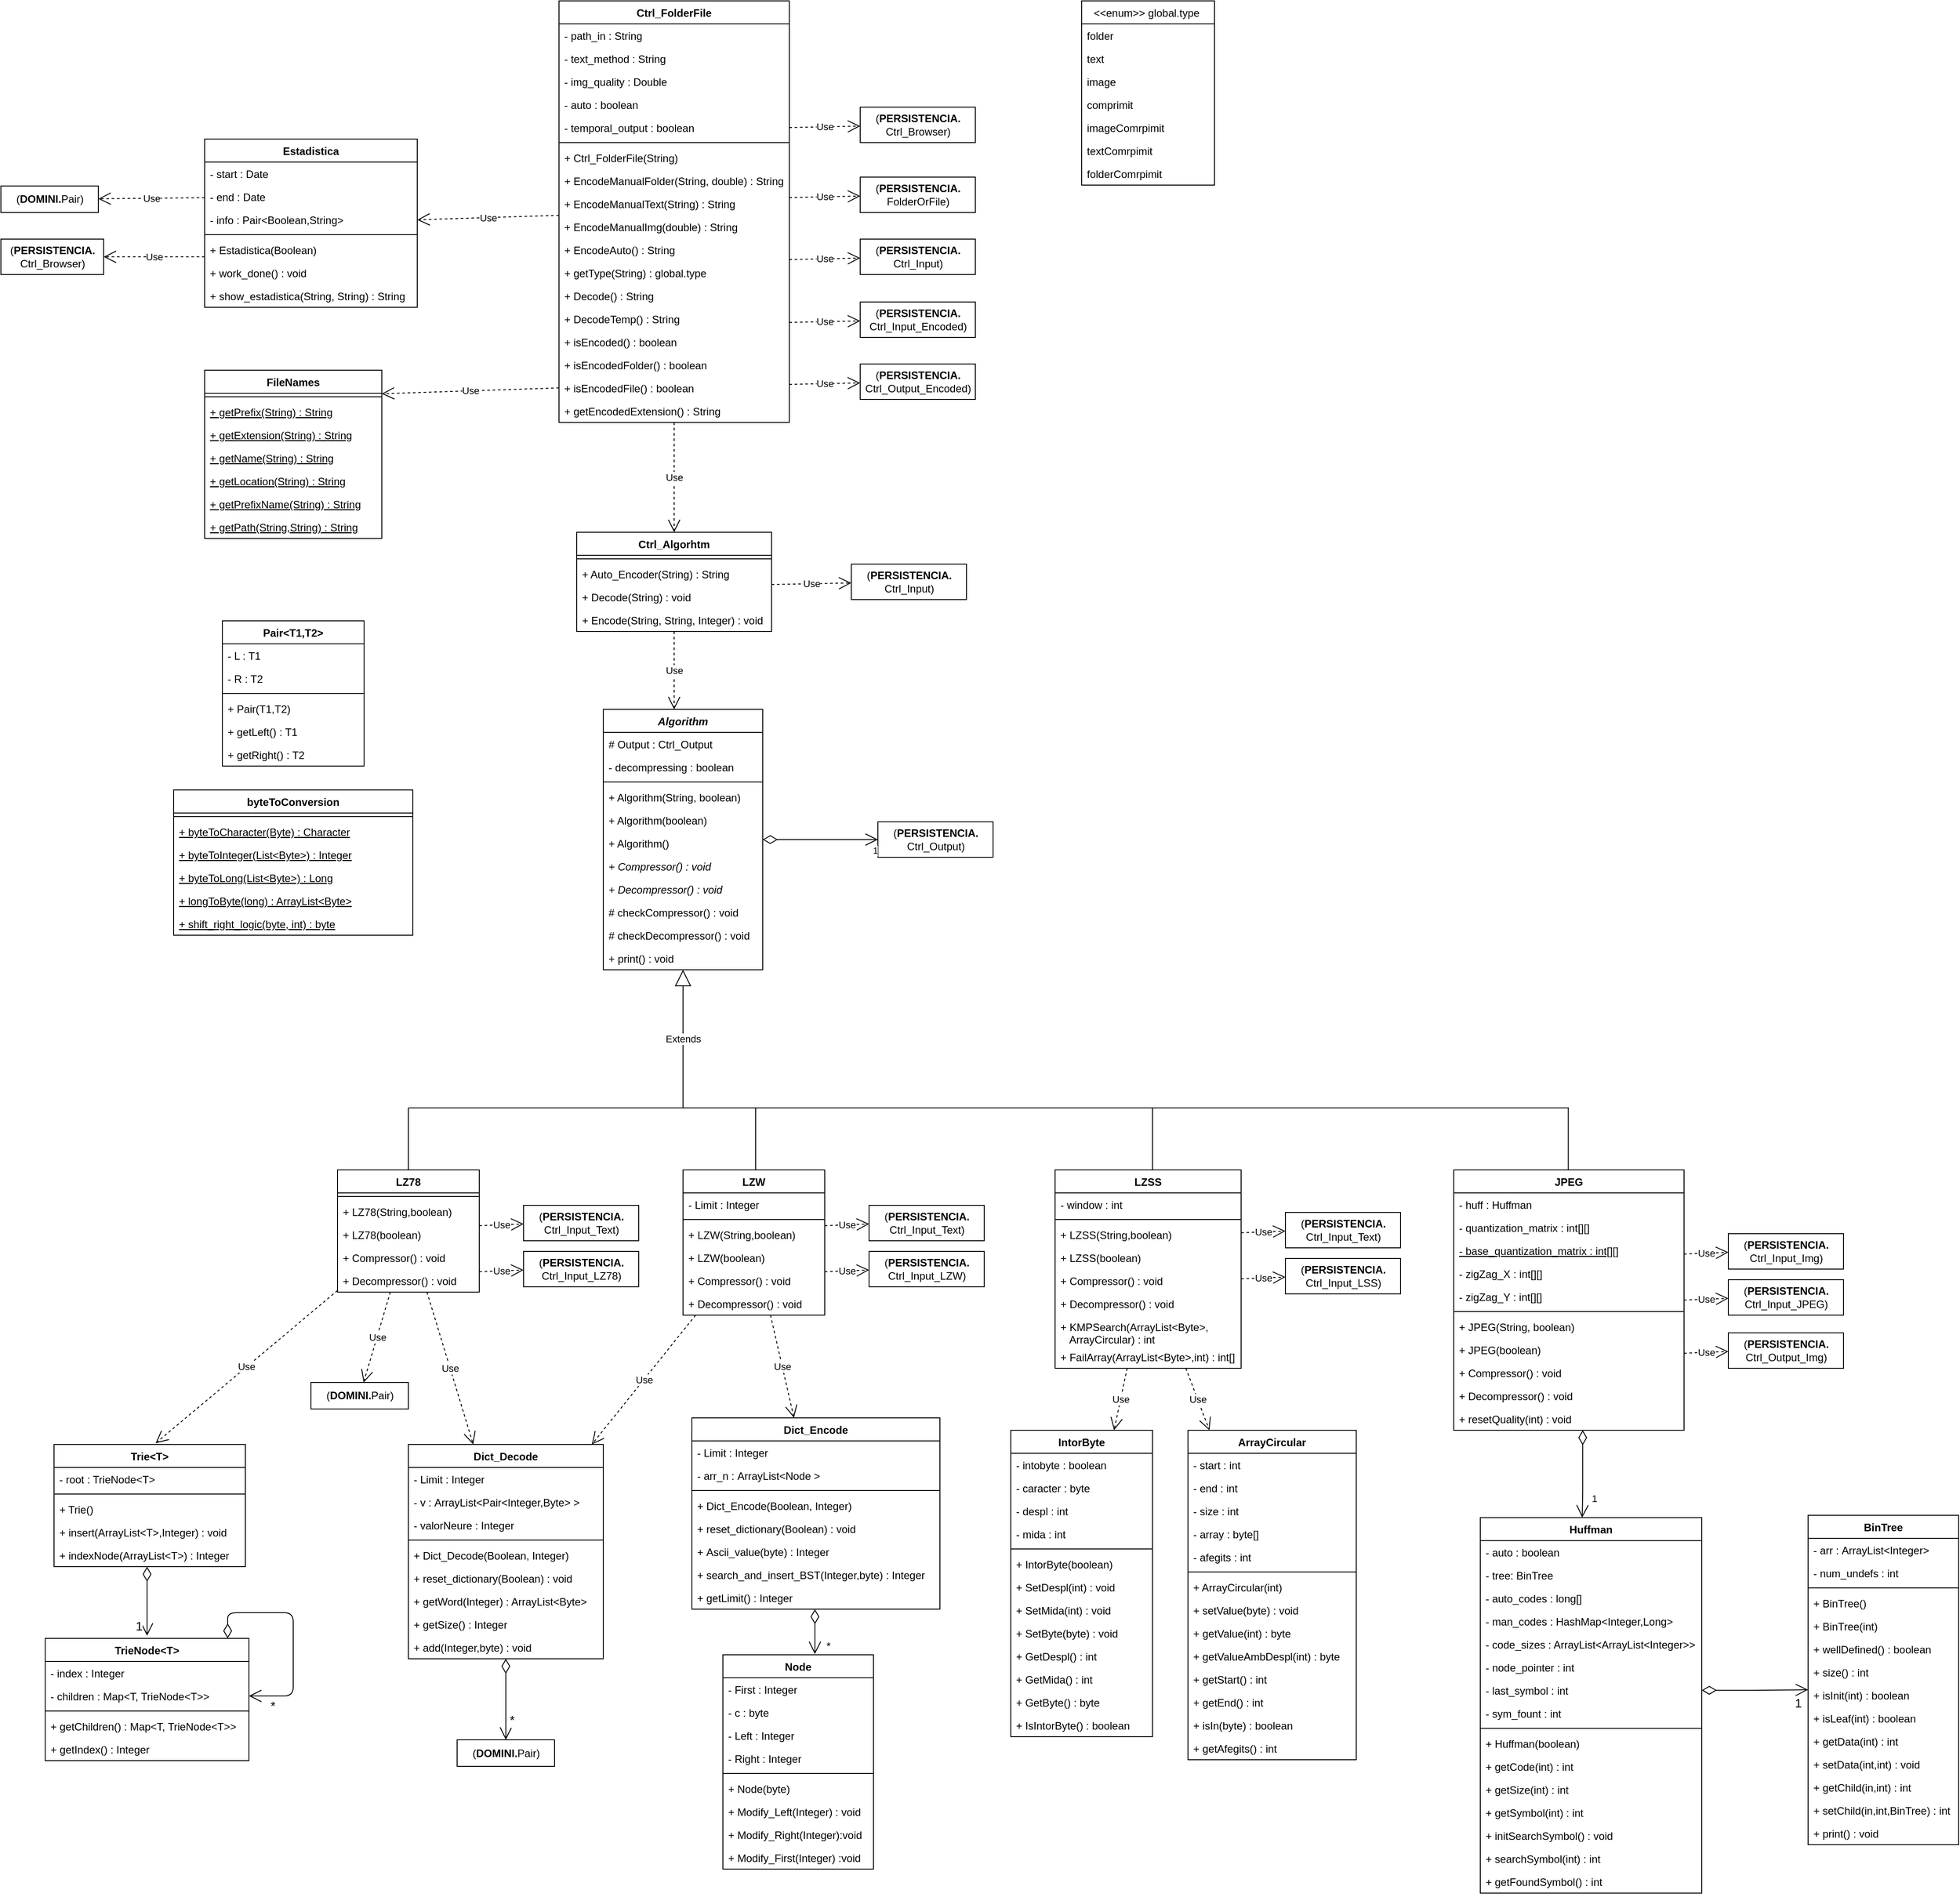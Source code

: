 <mxfile version="12.4.3" type="device" pages="1"><diagram id="U2WFxr7GOBdxl4OgVDWn" name="Page-1"><mxGraphModel dx="2674" dy="668" grid="1" gridSize="10" guides="1" tooltips="1" connect="1" arrows="1" fold="1" page="1" pageScale="1" pageWidth="827" pageHeight="1169" math="0" shadow="0"><root><mxCell id="0"/><mxCell id="1" parent="0"/><mxCell id="wbIQqJ1QRY7CmwG1SUiB-1" value="Ctrl_FolderFile" style="swimlane;fontStyle=1;align=center;verticalAlign=top;childLayout=stackLayout;horizontal=1;startSize=26;horizontalStack=0;resizeParent=1;resizeParentMax=0;resizeLast=0;collapsible=1;marginBottom=0;" vertex="1" parent="1"><mxGeometry x="-40" y="110" width="260" height="476" as="geometry"/></mxCell><mxCell id="wbIQqJ1QRY7CmwG1SUiB-2" value="- path_in : String" style="text;strokeColor=none;fillColor=none;align=left;verticalAlign=top;spacingLeft=4;spacingRight=4;overflow=hidden;rotatable=0;points=[[0,0.5],[1,0.5]];portConstraint=eastwest;" vertex="1" parent="wbIQqJ1QRY7CmwG1SUiB-1"><mxGeometry y="26" width="260" height="26" as="geometry"/></mxCell><mxCell id="wbIQqJ1QRY7CmwG1SUiB-13" value="- text_method : String" style="text;strokeColor=none;fillColor=none;align=left;verticalAlign=top;spacingLeft=4;spacingRight=4;overflow=hidden;rotatable=0;points=[[0,0.5],[1,0.5]];portConstraint=eastwest;" vertex="1" parent="wbIQqJ1QRY7CmwG1SUiB-1"><mxGeometry y="52" width="260" height="26" as="geometry"/></mxCell><mxCell id="wbIQqJ1QRY7CmwG1SUiB-14" value="- img_quality : Double" style="text;strokeColor=none;fillColor=none;align=left;verticalAlign=top;spacingLeft=4;spacingRight=4;overflow=hidden;rotatable=0;points=[[0,0.5],[1,0.5]];portConstraint=eastwest;" vertex="1" parent="wbIQqJ1QRY7CmwG1SUiB-1"><mxGeometry y="78" width="260" height="26" as="geometry"/></mxCell><mxCell id="wbIQqJ1QRY7CmwG1SUiB-15" value="- auto : boolean" style="text;strokeColor=none;fillColor=none;align=left;verticalAlign=top;spacingLeft=4;spacingRight=4;overflow=hidden;rotatable=0;points=[[0,0.5],[1,0.5]];portConstraint=eastwest;" vertex="1" parent="wbIQqJ1QRY7CmwG1SUiB-1"><mxGeometry y="104" width="260" height="26" as="geometry"/></mxCell><mxCell id="wbIQqJ1QRY7CmwG1SUiB-16" value="- temporal_output : boolean" style="text;strokeColor=none;fillColor=none;align=left;verticalAlign=top;spacingLeft=4;spacingRight=4;overflow=hidden;rotatable=0;points=[[0,0.5],[1,0.5]];portConstraint=eastwest;" vertex="1" parent="wbIQqJ1QRY7CmwG1SUiB-1"><mxGeometry y="130" width="260" height="26" as="geometry"/></mxCell><mxCell id="wbIQqJ1QRY7CmwG1SUiB-3" value="" style="line;strokeWidth=1;fillColor=none;align=left;verticalAlign=middle;spacingTop=-1;spacingLeft=3;spacingRight=3;rotatable=0;labelPosition=right;points=[];portConstraint=eastwest;" vertex="1" parent="wbIQqJ1QRY7CmwG1SUiB-1"><mxGeometry y="156" width="260" height="8" as="geometry"/></mxCell><mxCell id="wbIQqJ1QRY7CmwG1SUiB-4" value="+ Ctrl_FolderFile(String)" style="text;strokeColor=none;fillColor=none;align=left;verticalAlign=top;spacingLeft=4;spacingRight=4;overflow=hidden;rotatable=0;points=[[0,0.5],[1,0.5]];portConstraint=eastwest;" vertex="1" parent="wbIQqJ1QRY7CmwG1SUiB-1"><mxGeometry y="164" width="260" height="26" as="geometry"/></mxCell><mxCell id="wbIQqJ1QRY7CmwG1SUiB-6" value="+ EncodeManualFolder(String, double) : String" style="text;strokeColor=none;fillColor=none;align=left;verticalAlign=top;spacingLeft=4;spacingRight=4;overflow=hidden;rotatable=0;points=[[0,0.5],[1,0.5]];portConstraint=eastwest;" vertex="1" parent="wbIQqJ1QRY7CmwG1SUiB-1"><mxGeometry y="190" width="260" height="26" as="geometry"/></mxCell><mxCell id="wbIQqJ1QRY7CmwG1SUiB-7" value="+ EncodeManualText(String) : String" style="text;strokeColor=none;fillColor=none;align=left;verticalAlign=top;spacingLeft=4;spacingRight=4;overflow=hidden;rotatable=0;points=[[0,0.5],[1,0.5]];portConstraint=eastwest;" vertex="1" parent="wbIQqJ1QRY7CmwG1SUiB-1"><mxGeometry y="216" width="260" height="26" as="geometry"/></mxCell><mxCell id="wbIQqJ1QRY7CmwG1SUiB-11" value="+ EncodeManualImg(double) : String" style="text;strokeColor=none;fillColor=none;align=left;verticalAlign=top;spacingLeft=4;spacingRight=4;overflow=hidden;rotatable=0;points=[[0,0.5],[1,0.5]];portConstraint=eastwest;" vertex="1" parent="wbIQqJ1QRY7CmwG1SUiB-1"><mxGeometry y="242" width="260" height="26" as="geometry"/></mxCell><mxCell id="wbIQqJ1QRY7CmwG1SUiB-12" value="+ EncodeAuto() : String" style="text;strokeColor=none;fillColor=none;align=left;verticalAlign=top;spacingLeft=4;spacingRight=4;overflow=hidden;rotatable=0;points=[[0,0.5],[1,0.5]];portConstraint=eastwest;" vertex="1" parent="wbIQqJ1QRY7CmwG1SUiB-1"><mxGeometry y="268" width="260" height="26" as="geometry"/></mxCell><mxCell id="wbIQqJ1QRY7CmwG1SUiB-8" value="+ getType(String) : global.type" style="text;strokeColor=none;fillColor=none;align=left;verticalAlign=top;spacingLeft=4;spacingRight=4;overflow=hidden;rotatable=0;points=[[0,0.5],[1,0.5]];portConstraint=eastwest;" vertex="1" parent="wbIQqJ1QRY7CmwG1SUiB-1"><mxGeometry y="294" width="260" height="26" as="geometry"/></mxCell><mxCell id="wbIQqJ1QRY7CmwG1SUiB-10" value="+ Decode() : String" style="text;strokeColor=none;fillColor=none;align=left;verticalAlign=top;spacingLeft=4;spacingRight=4;overflow=hidden;rotatable=0;points=[[0,0.5],[1,0.5]];portConstraint=eastwest;" vertex="1" parent="wbIQqJ1QRY7CmwG1SUiB-1"><mxGeometry y="320" width="260" height="26" as="geometry"/></mxCell><mxCell id="wbIQqJ1QRY7CmwG1SUiB-9" value="+ DecodeTemp() : String" style="text;strokeColor=none;fillColor=none;align=left;verticalAlign=top;spacingLeft=4;spacingRight=4;overflow=hidden;rotatable=0;points=[[0,0.5],[1,0.5]];portConstraint=eastwest;" vertex="1" parent="wbIQqJ1QRY7CmwG1SUiB-1"><mxGeometry y="346" width="260" height="26" as="geometry"/></mxCell><mxCell id="wbIQqJ1QRY7CmwG1SUiB-17" value="+ isEncoded() : boolean" style="text;strokeColor=none;fillColor=none;align=left;verticalAlign=top;spacingLeft=4;spacingRight=4;overflow=hidden;rotatable=0;points=[[0,0.5],[1,0.5]];portConstraint=eastwest;" vertex="1" parent="wbIQqJ1QRY7CmwG1SUiB-1"><mxGeometry y="372" width="260" height="26" as="geometry"/></mxCell><mxCell id="wbIQqJ1QRY7CmwG1SUiB-18" value="+ isEncodedFolder() : boolean" style="text;strokeColor=none;fillColor=none;align=left;verticalAlign=top;spacingLeft=4;spacingRight=4;overflow=hidden;rotatable=0;points=[[0,0.5],[1,0.5]];portConstraint=eastwest;" vertex="1" parent="wbIQqJ1QRY7CmwG1SUiB-1"><mxGeometry y="398" width="260" height="26" as="geometry"/></mxCell><mxCell id="wbIQqJ1QRY7CmwG1SUiB-19" value="+ isEncodedFile() : boolean" style="text;strokeColor=none;fillColor=none;align=left;verticalAlign=top;spacingLeft=4;spacingRight=4;overflow=hidden;rotatable=0;points=[[0,0.5],[1,0.5]];portConstraint=eastwest;" vertex="1" parent="wbIQqJ1QRY7CmwG1SUiB-1"><mxGeometry y="424" width="260" height="26" as="geometry"/></mxCell><mxCell id="wbIQqJ1QRY7CmwG1SUiB-20" value="+ getEncodedExtension() : String" style="text;strokeColor=none;fillColor=none;align=left;verticalAlign=top;spacingLeft=4;spacingRight=4;overflow=hidden;rotatable=0;points=[[0,0.5],[1,0.5]];portConstraint=eastwest;" vertex="1" parent="wbIQqJ1QRY7CmwG1SUiB-1"><mxGeometry y="450" width="260" height="26" as="geometry"/></mxCell><mxCell id="wbIQqJ1QRY7CmwG1SUiB-24" value="(&lt;b&gt;PERSISTENCIA.&lt;/b&gt;&lt;br&gt;FolderOrFile)" style="html=1;" vertex="1" parent="1"><mxGeometry x="300" y="309" width="130" height="40" as="geometry"/></mxCell><mxCell id="wbIQqJ1QRY7CmwG1SUiB-25" value="Use" style="endArrow=open;endSize=12;dashed=1;html=1;exitX=1;exitY=0.5;exitDx=0;exitDy=0;" edge="1" parent="1" target="wbIQqJ1QRY7CmwG1SUiB-24"><mxGeometry width="160" relative="1" as="geometry"><mxPoint x="220" y="332" as="sourcePoint"/><mxPoint x="450" y="379" as="targetPoint"/></mxGeometry></mxCell><mxCell id="wbIQqJ1QRY7CmwG1SUiB-26" value="(&lt;b&gt;PERSISTENCIA.&lt;/b&gt;&lt;br&gt;Ctrl_Browser)" style="html=1;" vertex="1" parent="1"><mxGeometry x="300" y="230" width="130" height="40" as="geometry"/></mxCell><mxCell id="wbIQqJ1QRY7CmwG1SUiB-27" value="Use" style="endArrow=open;endSize=12;dashed=1;html=1;exitX=1;exitY=0.5;exitDx=0;exitDy=0;" edge="1" target="wbIQqJ1QRY7CmwG1SUiB-26" parent="1"><mxGeometry width="160" relative="1" as="geometry"><mxPoint x="220" y="253" as="sourcePoint"/><mxPoint x="450" y="300" as="targetPoint"/></mxGeometry></mxCell><mxCell id="wbIQqJ1QRY7CmwG1SUiB-29" value="(&lt;b&gt;PERSISTENCIA.&lt;/b&gt;&lt;br&gt;Ctrl_Input)" style="html=1;" vertex="1" parent="1"><mxGeometry x="300" y="379" width="130" height="40" as="geometry"/></mxCell><mxCell id="wbIQqJ1QRY7CmwG1SUiB-30" value="Use" style="endArrow=open;endSize=12;dashed=1;html=1;exitX=1;exitY=0.5;exitDx=0;exitDy=0;" edge="1" target="wbIQqJ1QRY7CmwG1SUiB-29" parent="1"><mxGeometry width="160" relative="1" as="geometry"><mxPoint x="220" y="402" as="sourcePoint"/><mxPoint x="450" y="449" as="targetPoint"/></mxGeometry></mxCell><mxCell id="wbIQqJ1QRY7CmwG1SUiB-31" value="(&lt;b&gt;PERSISTENCIA.&lt;/b&gt;&lt;br&gt;Ctrl_Input_Encoded)" style="html=1;" vertex="1" parent="1"><mxGeometry x="300" y="450" width="130" height="40" as="geometry"/></mxCell><mxCell id="wbIQqJ1QRY7CmwG1SUiB-32" value="Use" style="endArrow=open;endSize=12;dashed=1;html=1;exitX=1;exitY=0.5;exitDx=0;exitDy=0;" edge="1" target="wbIQqJ1QRY7CmwG1SUiB-31" parent="1"><mxGeometry width="160" relative="1" as="geometry"><mxPoint x="220" y="473" as="sourcePoint"/><mxPoint x="450" y="520" as="targetPoint"/></mxGeometry></mxCell><mxCell id="wbIQqJ1QRY7CmwG1SUiB-33" value="(&lt;b&gt;PERSISTENCIA.&lt;/b&gt;&lt;br&gt;Ctrl_Output_Encoded)" style="html=1;" vertex="1" parent="1"><mxGeometry x="300" y="520" width="130" height="40" as="geometry"/></mxCell><mxCell id="wbIQqJ1QRY7CmwG1SUiB-34" value="Use" style="endArrow=open;endSize=12;dashed=1;html=1;exitX=1;exitY=0.5;exitDx=0;exitDy=0;" edge="1" target="wbIQqJ1QRY7CmwG1SUiB-33" parent="1"><mxGeometry width="160" relative="1" as="geometry"><mxPoint x="220" y="543" as="sourcePoint"/><mxPoint x="450" y="590" as="targetPoint"/></mxGeometry></mxCell><mxCell id="wbIQqJ1QRY7CmwG1SUiB-35" value="&lt;&lt;enum&gt;&gt; global.type " style="swimlane;fontStyle=0;childLayout=stackLayout;horizontal=1;startSize=26;fillColor=none;horizontalStack=0;resizeParent=1;resizeParentMax=0;resizeLast=0;collapsible=1;marginBottom=0;" vertex="1" parent="1"><mxGeometry x="550" y="110" width="150" height="208" as="geometry"/></mxCell><mxCell id="wbIQqJ1QRY7CmwG1SUiB-36" value="folder" style="text;strokeColor=none;fillColor=none;align=left;verticalAlign=top;spacingLeft=4;spacingRight=4;overflow=hidden;rotatable=0;points=[[0,0.5],[1,0.5]];portConstraint=eastwest;" vertex="1" parent="wbIQqJ1QRY7CmwG1SUiB-35"><mxGeometry y="26" width="150" height="26" as="geometry"/></mxCell><mxCell id="wbIQqJ1QRY7CmwG1SUiB-37" value="text" style="text;strokeColor=none;fillColor=none;align=left;verticalAlign=top;spacingLeft=4;spacingRight=4;overflow=hidden;rotatable=0;points=[[0,0.5],[1,0.5]];portConstraint=eastwest;" vertex="1" parent="wbIQqJ1QRY7CmwG1SUiB-35"><mxGeometry y="52" width="150" height="26" as="geometry"/></mxCell><mxCell id="wbIQqJ1QRY7CmwG1SUiB-38" value="image&#10;" style="text;strokeColor=none;fillColor=none;align=left;verticalAlign=top;spacingLeft=4;spacingRight=4;overflow=hidden;rotatable=0;points=[[0,0.5],[1,0.5]];portConstraint=eastwest;" vertex="1" parent="wbIQqJ1QRY7CmwG1SUiB-35"><mxGeometry y="78" width="150" height="26" as="geometry"/></mxCell><mxCell id="wbIQqJ1QRY7CmwG1SUiB-39" value="comprimit" style="text;strokeColor=none;fillColor=none;align=left;verticalAlign=top;spacingLeft=4;spacingRight=4;overflow=hidden;rotatable=0;points=[[0,0.5],[1,0.5]];portConstraint=eastwest;" vertex="1" parent="wbIQqJ1QRY7CmwG1SUiB-35"><mxGeometry y="104" width="150" height="26" as="geometry"/></mxCell><mxCell id="wbIQqJ1QRY7CmwG1SUiB-40" value="imageComrpimit" style="text;strokeColor=none;fillColor=none;align=left;verticalAlign=top;spacingLeft=4;spacingRight=4;overflow=hidden;rotatable=0;points=[[0,0.5],[1,0.5]];portConstraint=eastwest;" vertex="1" parent="wbIQqJ1QRY7CmwG1SUiB-35"><mxGeometry y="130" width="150" height="26" as="geometry"/></mxCell><mxCell id="wbIQqJ1QRY7CmwG1SUiB-41" value="textComrpimit" style="text;strokeColor=none;fillColor=none;align=left;verticalAlign=top;spacingLeft=4;spacingRight=4;overflow=hidden;rotatable=0;points=[[0,0.5],[1,0.5]];portConstraint=eastwest;" vertex="1" parent="wbIQqJ1QRY7CmwG1SUiB-35"><mxGeometry y="156" width="150" height="26" as="geometry"/></mxCell><mxCell id="wbIQqJ1QRY7CmwG1SUiB-42" value="folderComrpimit" style="text;strokeColor=none;fillColor=none;align=left;verticalAlign=top;spacingLeft=4;spacingRight=4;overflow=hidden;rotatable=0;points=[[0,0.5],[1,0.5]];portConstraint=eastwest;" vertex="1" parent="wbIQqJ1QRY7CmwG1SUiB-35"><mxGeometry y="182" width="150" height="26" as="geometry"/></mxCell><mxCell id="wbIQqJ1QRY7CmwG1SUiB-43" value="Estadistica" style="swimlane;fontStyle=1;align=center;verticalAlign=top;childLayout=stackLayout;horizontal=1;startSize=26;horizontalStack=0;resizeParent=1;resizeParentMax=0;resizeLast=0;collapsible=1;marginBottom=0;" vertex="1" parent="1"><mxGeometry x="-440" y="266" width="240" height="190" as="geometry"/></mxCell><mxCell id="wbIQqJ1QRY7CmwG1SUiB-44" value="- start : Date" style="text;strokeColor=none;fillColor=none;align=left;verticalAlign=top;spacingLeft=4;spacingRight=4;overflow=hidden;rotatable=0;points=[[0,0.5],[1,0.5]];portConstraint=eastwest;" vertex="1" parent="wbIQqJ1QRY7CmwG1SUiB-43"><mxGeometry y="26" width="240" height="26" as="geometry"/></mxCell><mxCell id="wbIQqJ1QRY7CmwG1SUiB-47" value="- end : Date" style="text;strokeColor=none;fillColor=none;align=left;verticalAlign=top;spacingLeft=4;spacingRight=4;overflow=hidden;rotatable=0;points=[[0,0.5],[1,0.5]];portConstraint=eastwest;" vertex="1" parent="wbIQqJ1QRY7CmwG1SUiB-43"><mxGeometry y="52" width="240" height="26" as="geometry"/></mxCell><mxCell id="wbIQqJ1QRY7CmwG1SUiB-48" value="- info : Pair&lt;Boolean,String&gt;" style="text;strokeColor=none;fillColor=none;align=left;verticalAlign=top;spacingLeft=4;spacingRight=4;overflow=hidden;rotatable=0;points=[[0,0.5],[1,0.5]];portConstraint=eastwest;" vertex="1" parent="wbIQqJ1QRY7CmwG1SUiB-43"><mxGeometry y="78" width="240" height="26" as="geometry"/></mxCell><mxCell id="wbIQqJ1QRY7CmwG1SUiB-45" value="" style="line;strokeWidth=1;fillColor=none;align=left;verticalAlign=middle;spacingTop=-1;spacingLeft=3;spacingRight=3;rotatable=0;labelPosition=right;points=[];portConstraint=eastwest;" vertex="1" parent="wbIQqJ1QRY7CmwG1SUiB-43"><mxGeometry y="104" width="240" height="8" as="geometry"/></mxCell><mxCell id="wbIQqJ1QRY7CmwG1SUiB-46" value="+ Estadistica(Boolean)" style="text;strokeColor=none;fillColor=none;align=left;verticalAlign=top;spacingLeft=4;spacingRight=4;overflow=hidden;rotatable=0;points=[[0,0.5],[1,0.5]];portConstraint=eastwest;" vertex="1" parent="wbIQqJ1QRY7CmwG1SUiB-43"><mxGeometry y="112" width="240" height="26" as="geometry"/></mxCell><mxCell id="wbIQqJ1QRY7CmwG1SUiB-49" value="+ work_done() : void" style="text;strokeColor=none;fillColor=none;align=left;verticalAlign=top;spacingLeft=4;spacingRight=4;overflow=hidden;rotatable=0;points=[[0,0.5],[1,0.5]];portConstraint=eastwest;" vertex="1" parent="wbIQqJ1QRY7CmwG1SUiB-43"><mxGeometry y="138" width="240" height="26" as="geometry"/></mxCell><mxCell id="wbIQqJ1QRY7CmwG1SUiB-50" value="+ show_estadistica(String, String) : String" style="text;strokeColor=none;fillColor=none;align=left;verticalAlign=top;spacingLeft=4;spacingRight=4;overflow=hidden;rotatable=0;points=[[0,0.5],[1,0.5]];portConstraint=eastwest;" vertex="1" parent="wbIQqJ1QRY7CmwG1SUiB-43"><mxGeometry y="164" width="240" height="26" as="geometry"/></mxCell><mxCell id="wbIQqJ1QRY7CmwG1SUiB-54" value="Use" style="endArrow=open;endSize=12;dashed=1;html=1;" edge="1" parent="1" source="wbIQqJ1QRY7CmwG1SUiB-1" target="wbIQqJ1QRY7CmwG1SUiB-43"><mxGeometry width="160" relative="1" as="geometry"><mxPoint x="-180" y="330" as="sourcePoint"/><mxPoint x="-20" y="330" as="targetPoint"/></mxGeometry></mxCell><mxCell id="wbIQqJ1QRY7CmwG1SUiB-56" value="Use" style="endArrow=open;endSize=12;dashed=1;html=1;exitX=0;exitY=0.5;exitDx=0;exitDy=0;entryX=1;entryY=0.14;entryDx=0;entryDy=0;entryPerimeter=0;" edge="1" parent="1" source="wbIQqJ1QRY7CmwG1SUiB-19" target="wbIQqJ1QRY7CmwG1SUiB-165"><mxGeometry width="160" relative="1" as="geometry"><mxPoint x="-140" y="590" as="sourcePoint"/><mxPoint x="-290" y="548.008" as="targetPoint"/></mxGeometry></mxCell><mxCell id="wbIQqJ1QRY7CmwG1SUiB-57" value="Use" style="endArrow=open;endSize=12;dashed=1;html=1;" edge="1" parent="1" source="wbIQqJ1QRY7CmwG1SUiB-20" target="wbIQqJ1QRY7CmwG1SUiB-58"><mxGeometry width="160" relative="1" as="geometry"><mxPoint x="90" y="612" as="sourcePoint"/><mxPoint x="90" y="690" as="targetPoint"/></mxGeometry></mxCell><mxCell id="wbIQqJ1QRY7CmwG1SUiB-58" value="Ctrl_Algorhtm" style="swimlane;fontStyle=1;align=center;verticalAlign=top;childLayout=stackLayout;horizontal=1;startSize=26;horizontalStack=0;resizeParent=1;resizeParentMax=0;resizeLast=0;collapsible=1;marginBottom=0;" vertex="1" parent="1"><mxGeometry x="-20" y="710" width="220" height="112" as="geometry"/></mxCell><mxCell id="wbIQqJ1QRY7CmwG1SUiB-60" value="" style="line;strokeWidth=1;fillColor=none;align=left;verticalAlign=middle;spacingTop=-1;spacingLeft=3;spacingRight=3;rotatable=0;labelPosition=right;points=[];portConstraint=eastwest;" vertex="1" parent="wbIQqJ1QRY7CmwG1SUiB-58"><mxGeometry y="26" width="220" height="8" as="geometry"/></mxCell><mxCell id="wbIQqJ1QRY7CmwG1SUiB-61" value="+ Auto_Encoder(String) : String" style="text;strokeColor=none;fillColor=none;align=left;verticalAlign=top;spacingLeft=4;spacingRight=4;overflow=hidden;rotatable=0;points=[[0,0.5],[1,0.5]];portConstraint=eastwest;" vertex="1" parent="wbIQqJ1QRY7CmwG1SUiB-58"><mxGeometry y="34" width="220" height="26" as="geometry"/></mxCell><mxCell id="wbIQqJ1QRY7CmwG1SUiB-63" value="+ Decode(String) : void" style="text;strokeColor=none;fillColor=none;align=left;verticalAlign=top;spacingLeft=4;spacingRight=4;overflow=hidden;rotatable=0;points=[[0,0.5],[1,0.5]];portConstraint=eastwest;" vertex="1" parent="wbIQqJ1QRY7CmwG1SUiB-58"><mxGeometry y="60" width="220" height="26" as="geometry"/></mxCell><mxCell id="wbIQqJ1QRY7CmwG1SUiB-64" value="+ Encode(String, String, Integer) : void" style="text;strokeColor=none;fillColor=none;align=left;verticalAlign=top;spacingLeft=4;spacingRight=4;overflow=hidden;rotatable=0;points=[[0,0.5],[1,0.5]];portConstraint=eastwest;" vertex="1" parent="wbIQqJ1QRY7CmwG1SUiB-58"><mxGeometry y="86" width="220" height="26" as="geometry"/></mxCell><mxCell id="wbIQqJ1QRY7CmwG1SUiB-67" value="Use" style="endArrow=open;endSize=12;dashed=1;html=1;" edge="1" parent="1" source="wbIQqJ1QRY7CmwG1SUiB-58"><mxGeometry width="160" relative="1" as="geometry"><mxPoint y="860" as="sourcePoint"/><mxPoint x="90" y="910" as="targetPoint"/></mxGeometry></mxCell><mxCell id="wbIQqJ1QRY7CmwG1SUiB-68" value="Algorithm" style="swimlane;fontStyle=3;align=center;verticalAlign=top;childLayout=stackLayout;horizontal=1;startSize=26;horizontalStack=0;resizeParent=1;resizeParentMax=0;resizeLast=0;collapsible=1;marginBottom=0;" vertex="1" parent="1"><mxGeometry x="10" y="910" width="180" height="294" as="geometry"/></mxCell><mxCell id="wbIQqJ1QRY7CmwG1SUiB-69" value="# Output : Ctrl_Output" style="text;strokeColor=none;fillColor=none;align=left;verticalAlign=top;spacingLeft=4;spacingRight=4;overflow=hidden;rotatable=0;points=[[0,0.5],[1,0.5]];portConstraint=eastwest;" vertex="1" parent="wbIQqJ1QRY7CmwG1SUiB-68"><mxGeometry y="26" width="180" height="26" as="geometry"/></mxCell><mxCell id="wbIQqJ1QRY7CmwG1SUiB-72" value="- decompressing : boolean" style="text;strokeColor=none;fillColor=none;align=left;verticalAlign=top;spacingLeft=4;spacingRight=4;overflow=hidden;rotatable=0;points=[[0,0.5],[1,0.5]];portConstraint=eastwest;" vertex="1" parent="wbIQqJ1QRY7CmwG1SUiB-68"><mxGeometry y="52" width="180" height="26" as="geometry"/></mxCell><mxCell id="wbIQqJ1QRY7CmwG1SUiB-70" value="" style="line;strokeWidth=1;fillColor=none;align=left;verticalAlign=middle;spacingTop=-1;spacingLeft=3;spacingRight=3;rotatable=0;labelPosition=right;points=[];portConstraint=eastwest;" vertex="1" parent="wbIQqJ1QRY7CmwG1SUiB-68"><mxGeometry y="78" width="180" height="8" as="geometry"/></mxCell><mxCell id="wbIQqJ1QRY7CmwG1SUiB-71" value="+ Algorithm(String, boolean)" style="text;strokeColor=none;fillColor=none;align=left;verticalAlign=top;spacingLeft=4;spacingRight=4;overflow=hidden;rotatable=0;points=[[0,0.5],[1,0.5]];portConstraint=eastwest;" vertex="1" parent="wbIQqJ1QRY7CmwG1SUiB-68"><mxGeometry y="86" width="180" height="26" as="geometry"/></mxCell><mxCell id="wbIQqJ1QRY7CmwG1SUiB-74" value="+ Algorithm(boolean)" style="text;strokeColor=none;fillColor=none;align=left;verticalAlign=top;spacingLeft=4;spacingRight=4;overflow=hidden;rotatable=0;points=[[0,0.5],[1,0.5]];portConstraint=eastwest;" vertex="1" parent="wbIQqJ1QRY7CmwG1SUiB-68"><mxGeometry y="112" width="180" height="26" as="geometry"/></mxCell><mxCell id="wbIQqJ1QRY7CmwG1SUiB-75" value="+ Algorithm()" style="text;strokeColor=none;fillColor=none;align=left;verticalAlign=top;spacingLeft=4;spacingRight=4;overflow=hidden;rotatable=0;points=[[0,0.5],[1,0.5]];portConstraint=eastwest;" vertex="1" parent="wbIQqJ1QRY7CmwG1SUiB-68"><mxGeometry y="138" width="180" height="26" as="geometry"/></mxCell><mxCell id="wbIQqJ1QRY7CmwG1SUiB-73" value="+ Compressor() : void" style="text;strokeColor=none;fillColor=none;align=left;verticalAlign=top;spacingLeft=4;spacingRight=4;overflow=hidden;rotatable=0;points=[[0,0.5],[1,0.5]];portConstraint=eastwest;fontStyle=2" vertex="1" parent="wbIQqJ1QRY7CmwG1SUiB-68"><mxGeometry y="164" width="180" height="26" as="geometry"/></mxCell><mxCell id="wbIQqJ1QRY7CmwG1SUiB-83" value="+ Decompressor() : void" style="text;strokeColor=none;fillColor=none;align=left;verticalAlign=top;spacingLeft=4;spacingRight=4;overflow=hidden;rotatable=0;points=[[0,0.5],[1,0.5]];portConstraint=eastwest;fontStyle=2" vertex="1" parent="wbIQqJ1QRY7CmwG1SUiB-68"><mxGeometry y="190" width="180" height="26" as="geometry"/></mxCell><mxCell id="wbIQqJ1QRY7CmwG1SUiB-84" value="# checkCompressor() : void" style="text;strokeColor=none;fillColor=none;align=left;verticalAlign=top;spacingLeft=4;spacingRight=4;overflow=hidden;rotatable=0;points=[[0,0.5],[1,0.5]];portConstraint=eastwest;fontStyle=0" vertex="1" parent="wbIQqJ1QRY7CmwG1SUiB-68"><mxGeometry y="216" width="180" height="26" as="geometry"/></mxCell><mxCell id="wbIQqJ1QRY7CmwG1SUiB-85" value="# checkDecompressor() : void" style="text;strokeColor=none;fillColor=none;align=left;verticalAlign=top;spacingLeft=4;spacingRight=4;overflow=hidden;rotatable=0;points=[[0,0.5],[1,0.5]];portConstraint=eastwest;fontStyle=0" vertex="1" parent="wbIQqJ1QRY7CmwG1SUiB-68"><mxGeometry y="242" width="180" height="26" as="geometry"/></mxCell><mxCell id="wbIQqJ1QRY7CmwG1SUiB-86" value="+ print() : void" style="text;strokeColor=none;fillColor=none;align=left;verticalAlign=top;spacingLeft=4;spacingRight=4;overflow=hidden;rotatable=0;points=[[0,0.5],[1,0.5]];portConstraint=eastwest;fontStyle=0" vertex="1" parent="wbIQqJ1QRY7CmwG1SUiB-68"><mxGeometry y="268" width="180" height="26" as="geometry"/></mxCell><mxCell id="wbIQqJ1QRY7CmwG1SUiB-77" value="(&lt;b&gt;PERSISTENCIA.&lt;/b&gt;&lt;br&gt;Ctrl_Input)" style="html=1;" vertex="1" parent="1"><mxGeometry x="290" y="746" width="130" height="40" as="geometry"/></mxCell><mxCell id="wbIQqJ1QRY7CmwG1SUiB-78" value="Use" style="endArrow=open;endSize=12;dashed=1;html=1;exitX=1;exitY=0.5;exitDx=0;exitDy=0;" edge="1" target="wbIQqJ1QRY7CmwG1SUiB-77" parent="1"><mxGeometry width="160" relative="1" as="geometry"><mxPoint x="200" y="769" as="sourcePoint"/><mxPoint x="430" y="816" as="targetPoint"/></mxGeometry></mxCell><mxCell id="wbIQqJ1QRY7CmwG1SUiB-79" value="(&lt;b&gt;PERSISTENCIA.&lt;/b&gt;&lt;br&gt;Ctrl_Output)" style="html=1;" vertex="1" parent="1"><mxGeometry x="320" y="1037" width="130" height="40" as="geometry"/></mxCell><mxCell id="wbIQqJ1QRY7CmwG1SUiB-80" value="" style="endArrow=open;html=1;endSize=12;startArrow=diamondThin;startSize=14;startFill=0;edgeStyle=orthogonalEdgeStyle;" edge="1" parent="1" source="wbIQqJ1QRY7CmwG1SUiB-68" target="wbIQqJ1QRY7CmwG1SUiB-79"><mxGeometry relative="1" as="geometry"><mxPoint x="180" y="1000" as="sourcePoint"/><mxPoint x="340" y="1000" as="targetPoint"/></mxGeometry></mxCell><mxCell id="wbIQqJ1QRY7CmwG1SUiB-82" value="1" style="resizable=0;html=1;align=right;verticalAlign=top;labelBackgroundColor=#ffffff;fontSize=10;" connectable="0" vertex="1" parent="wbIQqJ1QRY7CmwG1SUiB-80"><mxGeometry x="1" relative="1" as="geometry"/></mxCell><mxCell id="wbIQqJ1QRY7CmwG1SUiB-87" value="Extends" style="endArrow=block;endSize=16;endFill=0;html=1;" edge="1" parent="1" target="wbIQqJ1QRY7CmwG1SUiB-68"><mxGeometry width="160" relative="1" as="geometry"><mxPoint x="100" y="1360" as="sourcePoint"/><mxPoint x="140" y="1350" as="targetPoint"/></mxGeometry></mxCell><mxCell id="wbIQqJ1QRY7CmwG1SUiB-88" value="" style="endArrow=none;html=1;" edge="1" parent="1"><mxGeometry width="50" height="50" relative="1" as="geometry"><mxPoint x="-210" y="1360" as="sourcePoint"/><mxPoint x="1100" y="1360" as="targetPoint"/></mxGeometry></mxCell><mxCell id="wbIQqJ1QRY7CmwG1SUiB-89" value="" style="endArrow=none;html=1;" edge="1" parent="1"><mxGeometry width="50" height="50" relative="1" as="geometry"><mxPoint x="-210" y="1430" as="sourcePoint"/><mxPoint x="-210" y="1360" as="targetPoint"/></mxGeometry></mxCell><mxCell id="wbIQqJ1QRY7CmwG1SUiB-90" value="" style="endArrow=none;html=1;" edge="1" parent="1"><mxGeometry width="50" height="50" relative="1" as="geometry"><mxPoint x="630" y="1430" as="sourcePoint"/><mxPoint x="630" y="1360" as="targetPoint"/></mxGeometry></mxCell><mxCell id="wbIQqJ1QRY7CmwG1SUiB-91" value="" style="endArrow=none;html=1;" edge="1" parent="1"><mxGeometry width="50" height="50" relative="1" as="geometry"><mxPoint x="182.0" y="1430" as="sourcePoint"/><mxPoint x="182.0" y="1360" as="targetPoint"/></mxGeometry></mxCell><mxCell id="wbIQqJ1QRY7CmwG1SUiB-92" value="" style="endArrow=none;html=1;" edge="1" parent="1"><mxGeometry width="50" height="50" relative="1" as="geometry"><mxPoint x="1099.29" y="1430" as="sourcePoint"/><mxPoint x="1099.29" y="1360" as="targetPoint"/></mxGeometry></mxCell><mxCell id="wbIQqJ1QRY7CmwG1SUiB-93" value="LZ78" style="swimlane;fontStyle=1;align=center;verticalAlign=top;childLayout=stackLayout;horizontal=1;startSize=26;horizontalStack=0;resizeParent=1;resizeParentMax=0;resizeLast=0;collapsible=1;marginBottom=0;" vertex="1" parent="1"><mxGeometry x="-290" y="1430" width="160" height="138" as="geometry"/></mxCell><mxCell id="wbIQqJ1QRY7CmwG1SUiB-95" value="" style="line;strokeWidth=1;fillColor=none;align=left;verticalAlign=middle;spacingTop=-1;spacingLeft=3;spacingRight=3;rotatable=0;labelPosition=right;points=[];portConstraint=eastwest;" vertex="1" parent="wbIQqJ1QRY7CmwG1SUiB-93"><mxGeometry y="26" width="160" height="8" as="geometry"/></mxCell><mxCell id="wbIQqJ1QRY7CmwG1SUiB-96" value="+ LZ78(String,boolean)" style="text;strokeColor=none;fillColor=none;align=left;verticalAlign=top;spacingLeft=4;spacingRight=4;overflow=hidden;rotatable=0;points=[[0,0.5],[1,0.5]];portConstraint=eastwest;" vertex="1" parent="wbIQqJ1QRY7CmwG1SUiB-93"><mxGeometry y="34" width="160" height="26" as="geometry"/></mxCell><mxCell id="wbIQqJ1QRY7CmwG1SUiB-97" value="+ LZ78(boolean)" style="text;strokeColor=none;fillColor=none;align=left;verticalAlign=top;spacingLeft=4;spacingRight=4;overflow=hidden;rotatable=0;points=[[0,0.5],[1,0.5]];portConstraint=eastwest;" vertex="1" parent="wbIQqJ1QRY7CmwG1SUiB-93"><mxGeometry y="60" width="160" height="26" as="geometry"/></mxCell><mxCell id="wbIQqJ1QRY7CmwG1SUiB-98" value="+ Compressor() : void" style="text;strokeColor=none;fillColor=none;align=left;verticalAlign=top;spacingLeft=4;spacingRight=4;overflow=hidden;rotatable=0;points=[[0,0.5],[1,0.5]];portConstraint=eastwest;" vertex="1" parent="wbIQqJ1QRY7CmwG1SUiB-93"><mxGeometry y="86" width="160" height="26" as="geometry"/></mxCell><mxCell id="wbIQqJ1QRY7CmwG1SUiB-99" value="+ Decompressor() : void" style="text;strokeColor=none;fillColor=none;align=left;verticalAlign=top;spacingLeft=4;spacingRight=4;overflow=hidden;rotatable=0;points=[[0,0.5],[1,0.5]];portConstraint=eastwest;" vertex="1" parent="wbIQqJ1QRY7CmwG1SUiB-93"><mxGeometry y="112" width="160" height="26" as="geometry"/></mxCell><mxCell id="wbIQqJ1QRY7CmwG1SUiB-100" value="LZSS" style="swimlane;fontStyle=1;align=center;verticalAlign=top;childLayout=stackLayout;horizontal=1;startSize=26;horizontalStack=0;resizeParent=1;resizeParentMax=0;resizeLast=0;collapsible=1;marginBottom=0;" vertex="1" parent="1"><mxGeometry x="520" y="1430" width="210" height="224" as="geometry"/></mxCell><mxCell id="wbIQqJ1QRY7CmwG1SUiB-101" value="- window : int" style="text;strokeColor=none;fillColor=none;align=left;verticalAlign=top;spacingLeft=4;spacingRight=4;overflow=hidden;rotatable=0;points=[[0,0.5],[1,0.5]];portConstraint=eastwest;" vertex="1" parent="wbIQqJ1QRY7CmwG1SUiB-100"><mxGeometry y="26" width="210" height="26" as="geometry"/></mxCell><mxCell id="wbIQqJ1QRY7CmwG1SUiB-102" value="" style="line;strokeWidth=1;fillColor=none;align=left;verticalAlign=middle;spacingTop=-1;spacingLeft=3;spacingRight=3;rotatable=0;labelPosition=right;points=[];portConstraint=eastwest;" vertex="1" parent="wbIQqJ1QRY7CmwG1SUiB-100"><mxGeometry y="52" width="210" height="8" as="geometry"/></mxCell><mxCell id="wbIQqJ1QRY7CmwG1SUiB-104" value="+ LZSS(String,boolean)" style="text;strokeColor=none;fillColor=none;align=left;verticalAlign=top;spacingLeft=4;spacingRight=4;overflow=hidden;rotatable=0;points=[[0,0.5],[1,0.5]];portConstraint=eastwest;" vertex="1" parent="wbIQqJ1QRY7CmwG1SUiB-100"><mxGeometry y="60" width="210" height="26" as="geometry"/></mxCell><mxCell id="wbIQqJ1QRY7CmwG1SUiB-105" value="+ LZSS(boolean)" style="text;strokeColor=none;fillColor=none;align=left;verticalAlign=top;spacingLeft=4;spacingRight=4;overflow=hidden;rotatable=0;points=[[0,0.5],[1,0.5]];portConstraint=eastwest;" vertex="1" parent="wbIQqJ1QRY7CmwG1SUiB-100"><mxGeometry y="86" width="210" height="26" as="geometry"/></mxCell><mxCell id="wbIQqJ1QRY7CmwG1SUiB-106" value="+ Compressor() : void" style="text;strokeColor=none;fillColor=none;align=left;verticalAlign=top;spacingLeft=4;spacingRight=4;overflow=hidden;rotatable=0;points=[[0,0.5],[1,0.5]];portConstraint=eastwest;" vertex="1" parent="wbIQqJ1QRY7CmwG1SUiB-100"><mxGeometry y="112" width="210" height="26" as="geometry"/></mxCell><mxCell id="wbIQqJ1QRY7CmwG1SUiB-107" value="+ Decompressor() : void" style="text;strokeColor=none;fillColor=none;align=left;verticalAlign=top;spacingLeft=4;spacingRight=4;overflow=hidden;rotatable=0;points=[[0,0.5],[1,0.5]];portConstraint=eastwest;" vertex="1" parent="wbIQqJ1QRY7CmwG1SUiB-100"><mxGeometry y="138" width="210" height="26" as="geometry"/></mxCell><mxCell id="wbIQqJ1QRY7CmwG1SUiB-118" value="+ KMPSearch(ArrayList&lt;Byte&gt;, &#10;   ArrayCircular) : int" style="text;strokeColor=none;fillColor=none;align=left;verticalAlign=top;spacingLeft=4;spacingRight=4;overflow=hidden;rotatable=0;points=[[0,0.5],[1,0.5]];portConstraint=eastwest;" vertex="1" parent="wbIQqJ1QRY7CmwG1SUiB-100"><mxGeometry y="164" width="210" height="34" as="geometry"/></mxCell><mxCell id="wbIQqJ1QRY7CmwG1SUiB-119" value="+ FailArray(ArrayList&lt;Byte&gt;,int) : int[]" style="text;strokeColor=none;fillColor=none;align=left;verticalAlign=top;spacingLeft=4;spacingRight=4;overflow=hidden;rotatable=0;points=[[0,0.5],[1,0.5]];portConstraint=eastwest;" vertex="1" parent="wbIQqJ1QRY7CmwG1SUiB-100"><mxGeometry y="198" width="210" height="26" as="geometry"/></mxCell><mxCell id="wbIQqJ1QRY7CmwG1SUiB-124" value="LZW" style="swimlane;fontStyle=1;align=center;verticalAlign=top;childLayout=stackLayout;horizontal=1;startSize=26;horizontalStack=0;resizeParent=1;resizeParentMax=0;resizeLast=0;collapsible=1;marginBottom=0;" vertex="1" parent="1"><mxGeometry x="100.0" y="1430" width="160" height="164" as="geometry"/></mxCell><mxCell id="wbIQqJ1QRY7CmwG1SUiB-130" value="- Limit : Integer" style="text;strokeColor=none;fillColor=none;align=left;verticalAlign=top;spacingLeft=4;spacingRight=4;overflow=hidden;rotatable=0;points=[[0,0.5],[1,0.5]];portConstraint=eastwest;" vertex="1" parent="wbIQqJ1QRY7CmwG1SUiB-124"><mxGeometry y="26" width="160" height="26" as="geometry"/></mxCell><mxCell id="wbIQqJ1QRY7CmwG1SUiB-125" value="" style="line;strokeWidth=1;fillColor=none;align=left;verticalAlign=middle;spacingTop=-1;spacingLeft=3;spacingRight=3;rotatable=0;labelPosition=right;points=[];portConstraint=eastwest;" vertex="1" parent="wbIQqJ1QRY7CmwG1SUiB-124"><mxGeometry y="52" width="160" height="8" as="geometry"/></mxCell><mxCell id="wbIQqJ1QRY7CmwG1SUiB-126" value="+ LZW(String,boolean)" style="text;strokeColor=none;fillColor=none;align=left;verticalAlign=top;spacingLeft=4;spacingRight=4;overflow=hidden;rotatable=0;points=[[0,0.5],[1,0.5]];portConstraint=eastwest;" vertex="1" parent="wbIQqJ1QRY7CmwG1SUiB-124"><mxGeometry y="60" width="160" height="26" as="geometry"/></mxCell><mxCell id="wbIQqJ1QRY7CmwG1SUiB-127" value="+ LZW(boolean)" style="text;strokeColor=none;fillColor=none;align=left;verticalAlign=top;spacingLeft=4;spacingRight=4;overflow=hidden;rotatable=0;points=[[0,0.5],[1,0.5]];portConstraint=eastwest;" vertex="1" parent="wbIQqJ1QRY7CmwG1SUiB-124"><mxGeometry y="86" width="160" height="26" as="geometry"/></mxCell><mxCell id="wbIQqJ1QRY7CmwG1SUiB-128" value="+ Compressor() : void" style="text;strokeColor=none;fillColor=none;align=left;verticalAlign=top;spacingLeft=4;spacingRight=4;overflow=hidden;rotatable=0;points=[[0,0.5],[1,0.5]];portConstraint=eastwest;" vertex="1" parent="wbIQqJ1QRY7CmwG1SUiB-124"><mxGeometry y="112" width="160" height="26" as="geometry"/></mxCell><mxCell id="wbIQqJ1QRY7CmwG1SUiB-129" value="+ Decompressor() : void" style="text;strokeColor=none;fillColor=none;align=left;verticalAlign=top;spacingLeft=4;spacingRight=4;overflow=hidden;rotatable=0;points=[[0,0.5],[1,0.5]];portConstraint=eastwest;" vertex="1" parent="wbIQqJ1QRY7CmwG1SUiB-124"><mxGeometry y="138" width="160" height="26" as="geometry"/></mxCell><mxCell id="wbIQqJ1QRY7CmwG1SUiB-138" value="JPEG" style="swimlane;fontStyle=1;align=center;verticalAlign=top;childLayout=stackLayout;horizontal=1;startSize=26;horizontalStack=0;resizeParent=1;resizeParentMax=0;resizeLast=0;collapsible=1;marginBottom=0;" vertex="1" parent="1"><mxGeometry x="970" y="1430" width="260" height="294" as="geometry"/></mxCell><mxCell id="wbIQqJ1QRY7CmwG1SUiB-142" value="- huff : Huffman" style="text;strokeColor=none;fillColor=none;align=left;verticalAlign=top;spacingLeft=4;spacingRight=4;overflow=hidden;rotatable=0;points=[[0,0.5],[1,0.5]];portConstraint=eastwest;" vertex="1" parent="wbIQqJ1QRY7CmwG1SUiB-138"><mxGeometry y="26" width="260" height="26" as="geometry"/></mxCell><mxCell id="wbIQqJ1QRY7CmwG1SUiB-143" value="- quantization_matrix : int[][]" style="text;strokeColor=none;fillColor=none;align=left;verticalAlign=top;spacingLeft=4;spacingRight=4;overflow=hidden;rotatable=0;points=[[0,0.5],[1,0.5]];portConstraint=eastwest;" vertex="1" parent="wbIQqJ1QRY7CmwG1SUiB-138"><mxGeometry y="52" width="260" height="26" as="geometry"/></mxCell><mxCell id="wbIQqJ1QRY7CmwG1SUiB-164" value="- base_quantization_matrix : int[][]" style="text;strokeColor=none;fillColor=none;align=left;verticalAlign=top;spacingLeft=4;spacingRight=4;overflow=hidden;rotatable=0;points=[[0,0.5],[1,0.5]];portConstraint=eastwest;fontStyle=4" vertex="1" parent="wbIQqJ1QRY7CmwG1SUiB-138"><mxGeometry y="78" width="260" height="26" as="geometry"/></mxCell><mxCell id="wbIQqJ1QRY7CmwG1SUiB-144" value="- zigZag_X : int[][]" style="text;strokeColor=none;fillColor=none;align=left;verticalAlign=top;spacingLeft=4;spacingRight=4;overflow=hidden;rotatable=0;points=[[0,0.5],[1,0.5]];portConstraint=eastwest;" vertex="1" parent="wbIQqJ1QRY7CmwG1SUiB-138"><mxGeometry y="104" width="260" height="26" as="geometry"/></mxCell><mxCell id="wbIQqJ1QRY7CmwG1SUiB-145" value="- zigZag_Y : int[][]" style="text;strokeColor=none;fillColor=none;align=left;verticalAlign=top;spacingLeft=4;spacingRight=4;overflow=hidden;rotatable=0;points=[[0,0.5],[1,0.5]];portConstraint=eastwest;" vertex="1" parent="wbIQqJ1QRY7CmwG1SUiB-138"><mxGeometry y="130" width="260" height="26" as="geometry"/></mxCell><mxCell id="wbIQqJ1QRY7CmwG1SUiB-146" value="" style="line;strokeWidth=1;fillColor=none;align=left;verticalAlign=middle;spacingTop=-1;spacingLeft=3;spacingRight=3;rotatable=0;labelPosition=right;points=[];portConstraint=eastwest;" vertex="1" parent="wbIQqJ1QRY7CmwG1SUiB-138"><mxGeometry y="156" width="260" height="8" as="geometry"/></mxCell><mxCell id="wbIQqJ1QRY7CmwG1SUiB-147" value="+ JPEG(String, boolean)" style="text;strokeColor=none;fillColor=none;align=left;verticalAlign=top;spacingLeft=4;spacingRight=4;overflow=hidden;rotatable=0;points=[[0,0.5],[1,0.5]];portConstraint=eastwest;" vertex="1" parent="wbIQqJ1QRY7CmwG1SUiB-138"><mxGeometry y="164" width="260" height="26" as="geometry"/></mxCell><mxCell id="wbIQqJ1QRY7CmwG1SUiB-162" value="+ JPEG(boolean)" style="text;strokeColor=none;fillColor=none;align=left;verticalAlign=top;spacingLeft=4;spacingRight=4;overflow=hidden;rotatable=0;points=[[0,0.5],[1,0.5]];portConstraint=eastwest;" vertex="1" parent="wbIQqJ1QRY7CmwG1SUiB-138"><mxGeometry y="190" width="260" height="26" as="geometry"/></mxCell><mxCell id="wbIQqJ1QRY7CmwG1SUiB-148" value="+ Compressor() : void" style="text;strokeColor=none;fillColor=none;align=left;verticalAlign=top;spacingLeft=4;spacingRight=4;overflow=hidden;rotatable=0;points=[[0,0.5],[1,0.5]];portConstraint=eastwest;" vertex="1" parent="wbIQqJ1QRY7CmwG1SUiB-138"><mxGeometry y="216" width="260" height="26" as="geometry"/></mxCell><mxCell id="wbIQqJ1QRY7CmwG1SUiB-149" value="+ Decompressor() : void" style="text;strokeColor=none;fillColor=none;align=left;verticalAlign=top;spacingLeft=4;spacingRight=4;overflow=hidden;rotatable=0;points=[[0,0.5],[1,0.5]];portConstraint=eastwest;" vertex="1" parent="wbIQqJ1QRY7CmwG1SUiB-138"><mxGeometry y="242" width="260" height="26" as="geometry"/></mxCell><mxCell id="wbIQqJ1QRY7CmwG1SUiB-305" value="+ resetQuality(int) : void" style="text;strokeColor=none;fillColor=none;align=left;verticalAlign=top;spacingLeft=4;spacingRight=4;overflow=hidden;rotatable=0;points=[[0,0.5],[1,0.5]];portConstraint=eastwest;" vertex="1" parent="wbIQqJ1QRY7CmwG1SUiB-138"><mxGeometry y="268" width="260" height="26" as="geometry"/></mxCell><mxCell id="wbIQqJ1QRY7CmwG1SUiB-165" value="FileNames" style="swimlane;fontStyle=1;align=center;verticalAlign=top;childLayout=stackLayout;horizontal=1;startSize=26;horizontalStack=0;resizeParent=1;resizeParentMax=0;resizeLast=0;collapsible=1;marginBottom=0;" vertex="1" parent="1"><mxGeometry x="-440" y="527" width="200" height="190" as="geometry"/></mxCell><mxCell id="wbIQqJ1QRY7CmwG1SUiB-167" value="" style="line;strokeWidth=1;fillColor=none;align=left;verticalAlign=middle;spacingTop=-1;spacingLeft=3;spacingRight=3;rotatable=0;labelPosition=right;points=[];portConstraint=eastwest;" vertex="1" parent="wbIQqJ1QRY7CmwG1SUiB-165"><mxGeometry y="26" width="200" height="8" as="geometry"/></mxCell><mxCell id="wbIQqJ1QRY7CmwG1SUiB-168" value="+ getPrefix(String) : String" style="text;strokeColor=none;fillColor=none;align=left;verticalAlign=top;spacingLeft=4;spacingRight=4;overflow=hidden;rotatable=0;points=[[0,0.5],[1,0.5]];portConstraint=eastwest;fontStyle=4" vertex="1" parent="wbIQqJ1QRY7CmwG1SUiB-165"><mxGeometry y="34" width="200" height="26" as="geometry"/></mxCell><mxCell id="wbIQqJ1QRY7CmwG1SUiB-169" value="+ getExtension(String) : String" style="text;strokeColor=none;fillColor=none;align=left;verticalAlign=top;spacingLeft=4;spacingRight=4;overflow=hidden;rotatable=0;points=[[0,0.5],[1,0.5]];portConstraint=eastwest;fontStyle=4" vertex="1" parent="wbIQqJ1QRY7CmwG1SUiB-165"><mxGeometry y="60" width="200" height="26" as="geometry"/></mxCell><mxCell id="wbIQqJ1QRY7CmwG1SUiB-170" value="+ getName(String) : String" style="text;strokeColor=none;fillColor=none;align=left;verticalAlign=top;spacingLeft=4;spacingRight=4;overflow=hidden;rotatable=0;points=[[0,0.5],[1,0.5]];portConstraint=eastwest;fontStyle=4" vertex="1" parent="wbIQqJ1QRY7CmwG1SUiB-165"><mxGeometry y="86" width="200" height="26" as="geometry"/></mxCell><mxCell id="wbIQqJ1QRY7CmwG1SUiB-171" value="+ getLocation(String) : String" style="text;strokeColor=none;fillColor=none;align=left;verticalAlign=top;spacingLeft=4;spacingRight=4;overflow=hidden;rotatable=0;points=[[0,0.5],[1,0.5]];portConstraint=eastwest;fontStyle=4" vertex="1" parent="wbIQqJ1QRY7CmwG1SUiB-165"><mxGeometry y="112" width="200" height="26" as="geometry"/></mxCell><mxCell id="wbIQqJ1QRY7CmwG1SUiB-172" value="+ getPrefixName(String) : String" style="text;strokeColor=none;fillColor=none;align=left;verticalAlign=top;spacingLeft=4;spacingRight=4;overflow=hidden;rotatable=0;points=[[0,0.5],[1,0.5]];portConstraint=eastwest;fontStyle=4" vertex="1" parent="wbIQqJ1QRY7CmwG1SUiB-165"><mxGeometry y="138" width="200" height="26" as="geometry"/></mxCell><mxCell id="wbIQqJ1QRY7CmwG1SUiB-173" value="+ getPath(String,String) : String" style="text;strokeColor=none;fillColor=none;align=left;verticalAlign=top;spacingLeft=4;spacingRight=4;overflow=hidden;rotatable=0;points=[[0,0.5],[1,0.5]];portConstraint=eastwest;fontStyle=4" vertex="1" parent="wbIQqJ1QRY7CmwG1SUiB-165"><mxGeometry y="164" width="200" height="26" as="geometry"/></mxCell><mxCell id="wbIQqJ1QRY7CmwG1SUiB-174" value="ArrayCircular" style="swimlane;fontStyle=1;align=center;verticalAlign=top;childLayout=stackLayout;horizontal=1;startSize=26;horizontalStack=0;resizeParent=1;resizeParentMax=0;resizeLast=0;collapsible=1;marginBottom=0;" vertex="1" parent="1"><mxGeometry x="670" y="1724" width="190" height="372" as="geometry"/></mxCell><mxCell id="wbIQqJ1QRY7CmwG1SUiB-175" value="- start : int" style="text;strokeColor=none;fillColor=none;align=left;verticalAlign=top;spacingLeft=4;spacingRight=4;overflow=hidden;rotatable=0;points=[[0,0.5],[1,0.5]];portConstraint=eastwest;" vertex="1" parent="wbIQqJ1QRY7CmwG1SUiB-174"><mxGeometry y="26" width="190" height="26" as="geometry"/></mxCell><mxCell id="wbIQqJ1QRY7CmwG1SUiB-176" value="- end : int" style="text;strokeColor=none;fillColor=none;align=left;verticalAlign=top;spacingLeft=4;spacingRight=4;overflow=hidden;rotatable=0;points=[[0,0.5],[1,0.5]];portConstraint=eastwest;" vertex="1" parent="wbIQqJ1QRY7CmwG1SUiB-174"><mxGeometry y="52" width="190" height="26" as="geometry"/></mxCell><mxCell id="wbIQqJ1QRY7CmwG1SUiB-177" value="- size : int" style="text;strokeColor=none;fillColor=none;align=left;verticalAlign=top;spacingLeft=4;spacingRight=4;overflow=hidden;rotatable=0;points=[[0,0.5],[1,0.5]];portConstraint=eastwest;" vertex="1" parent="wbIQqJ1QRY7CmwG1SUiB-174"><mxGeometry y="78" width="190" height="26" as="geometry"/></mxCell><mxCell id="wbIQqJ1QRY7CmwG1SUiB-178" value="- array : byte[]" style="text;strokeColor=none;fillColor=none;align=left;verticalAlign=top;spacingLeft=4;spacingRight=4;overflow=hidden;rotatable=0;points=[[0,0.5],[1,0.5]];portConstraint=eastwest;" vertex="1" parent="wbIQqJ1QRY7CmwG1SUiB-174"><mxGeometry y="104" width="190" height="26" as="geometry"/></mxCell><mxCell id="wbIQqJ1QRY7CmwG1SUiB-179" value="- afegits : int" style="text;strokeColor=none;fillColor=none;align=left;verticalAlign=top;spacingLeft=4;spacingRight=4;overflow=hidden;rotatable=0;points=[[0,0.5],[1,0.5]];portConstraint=eastwest;" vertex="1" parent="wbIQqJ1QRY7CmwG1SUiB-174"><mxGeometry y="130" width="190" height="26" as="geometry"/></mxCell><mxCell id="wbIQqJ1QRY7CmwG1SUiB-180" value="" style="line;strokeWidth=1;fillColor=none;align=left;verticalAlign=middle;spacingTop=-1;spacingLeft=3;spacingRight=3;rotatable=0;labelPosition=right;points=[];portConstraint=eastwest;" vertex="1" parent="wbIQqJ1QRY7CmwG1SUiB-174"><mxGeometry y="156" width="190" height="8" as="geometry"/></mxCell><mxCell id="wbIQqJ1QRY7CmwG1SUiB-181" value="+ ArrayCircular(int)" style="text;strokeColor=none;fillColor=none;align=left;verticalAlign=top;spacingLeft=4;spacingRight=4;overflow=hidden;rotatable=0;points=[[0,0.5],[1,0.5]];portConstraint=eastwest;" vertex="1" parent="wbIQqJ1QRY7CmwG1SUiB-174"><mxGeometry y="164" width="190" height="26" as="geometry"/></mxCell><mxCell id="wbIQqJ1QRY7CmwG1SUiB-182" value="+ setValue(byte) : void" style="text;strokeColor=none;fillColor=none;align=left;verticalAlign=top;spacingLeft=4;spacingRight=4;overflow=hidden;rotatable=0;points=[[0,0.5],[1,0.5]];portConstraint=eastwest;" vertex="1" parent="wbIQqJ1QRY7CmwG1SUiB-174"><mxGeometry y="190" width="190" height="26" as="geometry"/></mxCell><mxCell id="wbIQqJ1QRY7CmwG1SUiB-183" value="+ getValue(int) : byte" style="text;strokeColor=none;fillColor=none;align=left;verticalAlign=top;spacingLeft=4;spacingRight=4;overflow=hidden;rotatable=0;points=[[0,0.5],[1,0.5]];portConstraint=eastwest;" vertex="1" parent="wbIQqJ1QRY7CmwG1SUiB-174"><mxGeometry y="216" width="190" height="26" as="geometry"/></mxCell><mxCell id="wbIQqJ1QRY7CmwG1SUiB-184" value="+ getValueAmbDespl(int) : byte" style="text;strokeColor=none;fillColor=none;align=left;verticalAlign=top;spacingLeft=4;spacingRight=4;overflow=hidden;rotatable=0;points=[[0,0.5],[1,0.5]];portConstraint=eastwest;" vertex="1" parent="wbIQqJ1QRY7CmwG1SUiB-174"><mxGeometry y="242" width="190" height="26" as="geometry"/></mxCell><mxCell id="wbIQqJ1QRY7CmwG1SUiB-185" value="+ getStart() : int" style="text;strokeColor=none;fillColor=none;align=left;verticalAlign=top;spacingLeft=4;spacingRight=4;overflow=hidden;rotatable=0;points=[[0,0.5],[1,0.5]];portConstraint=eastwest;" vertex="1" parent="wbIQqJ1QRY7CmwG1SUiB-174"><mxGeometry y="268" width="190" height="26" as="geometry"/></mxCell><mxCell id="wbIQqJ1QRY7CmwG1SUiB-186" value="+ getEnd() : int" style="text;strokeColor=none;fillColor=none;align=left;verticalAlign=top;spacingLeft=4;spacingRight=4;overflow=hidden;rotatable=0;points=[[0,0.5],[1,0.5]];portConstraint=eastwest;" vertex="1" parent="wbIQqJ1QRY7CmwG1SUiB-174"><mxGeometry y="294" width="190" height="26" as="geometry"/></mxCell><mxCell id="wbIQqJ1QRY7CmwG1SUiB-187" value="+ isIn(byte) : boolean" style="text;strokeColor=none;fillColor=none;align=left;verticalAlign=top;spacingLeft=4;spacingRight=4;overflow=hidden;rotatable=0;points=[[0,0.5],[1,0.5]];portConstraint=eastwest;" vertex="1" parent="wbIQqJ1QRY7CmwG1SUiB-174"><mxGeometry y="320" width="190" height="26" as="geometry"/></mxCell><mxCell id="wbIQqJ1QRY7CmwG1SUiB-188" value="+ getAfegits() : int" style="text;strokeColor=none;fillColor=none;align=left;verticalAlign=top;spacingLeft=4;spacingRight=4;overflow=hidden;rotatable=0;points=[[0,0.5],[1,0.5]];portConstraint=eastwest;" vertex="1" parent="wbIQqJ1QRY7CmwG1SUiB-174"><mxGeometry y="346" width="190" height="26" as="geometry"/></mxCell><mxCell id="wbIQqJ1QRY7CmwG1SUiB-189" value="byteToConversion" style="swimlane;fontStyle=1;align=center;verticalAlign=top;childLayout=stackLayout;horizontal=1;startSize=26;horizontalStack=0;resizeParent=1;resizeParentMax=0;resizeLast=0;collapsible=1;marginBottom=0;" vertex="1" parent="1"><mxGeometry x="-475" y="1001" width="270" height="164" as="geometry"/></mxCell><mxCell id="wbIQqJ1QRY7CmwG1SUiB-190" value="" style="line;strokeWidth=1;fillColor=none;align=left;verticalAlign=middle;spacingTop=-1;spacingLeft=3;spacingRight=3;rotatable=0;labelPosition=right;points=[];portConstraint=eastwest;" vertex="1" parent="wbIQqJ1QRY7CmwG1SUiB-189"><mxGeometry y="26" width="270" height="8" as="geometry"/></mxCell><mxCell id="wbIQqJ1QRY7CmwG1SUiB-191" value="+ byteToCharacter(Byte) : Character" style="text;strokeColor=none;fillColor=none;align=left;verticalAlign=top;spacingLeft=4;spacingRight=4;overflow=hidden;rotatable=0;points=[[0,0.5],[1,0.5]];portConstraint=eastwest;fontStyle=4" vertex="1" parent="wbIQqJ1QRY7CmwG1SUiB-189"><mxGeometry y="34" width="270" height="26" as="geometry"/></mxCell><mxCell id="wbIQqJ1QRY7CmwG1SUiB-192" value="+ byteToInteger(List&lt;Byte&gt;) : Integer" style="text;strokeColor=none;fillColor=none;align=left;verticalAlign=top;spacingLeft=4;spacingRight=4;overflow=hidden;rotatable=0;points=[[0,0.5],[1,0.5]];portConstraint=eastwest;fontStyle=4" vertex="1" parent="wbIQqJ1QRY7CmwG1SUiB-189"><mxGeometry y="60" width="270" height="26" as="geometry"/></mxCell><mxCell id="wbIQqJ1QRY7CmwG1SUiB-315" value="+ byteToLong(List&lt;Byte&gt;) : Long" style="text;strokeColor=none;fillColor=none;align=left;verticalAlign=top;spacingLeft=4;spacingRight=4;overflow=hidden;rotatable=0;points=[[0,0.5],[1,0.5]];portConstraint=eastwest;fontStyle=4" vertex="1" parent="wbIQqJ1QRY7CmwG1SUiB-189"><mxGeometry y="86" width="270" height="26" as="geometry"/></mxCell><mxCell id="wbIQqJ1QRY7CmwG1SUiB-316" value="+ longToByte(long) : ArrayList&lt;Byte&gt;" style="text;strokeColor=none;fillColor=none;align=left;verticalAlign=top;spacingLeft=4;spacingRight=4;overflow=hidden;rotatable=0;points=[[0,0.5],[1,0.5]];portConstraint=eastwest;fontStyle=4" vertex="1" parent="wbIQqJ1QRY7CmwG1SUiB-189"><mxGeometry y="112" width="270" height="26" as="geometry"/></mxCell><mxCell id="wbIQqJ1QRY7CmwG1SUiB-193" value="+ shift_right_logic(byte, int) : byte" style="text;strokeColor=none;fillColor=none;align=left;verticalAlign=top;spacingLeft=4;spacingRight=4;overflow=hidden;rotatable=0;points=[[0,0.5],[1,0.5]];portConstraint=eastwest;fontStyle=4" vertex="1" parent="wbIQqJ1QRY7CmwG1SUiB-189"><mxGeometry y="138" width="270" height="26" as="geometry"/></mxCell><mxCell id="wbIQqJ1QRY7CmwG1SUiB-194" value="Dict_Decode" style="swimlane;fontStyle=1;align=center;verticalAlign=top;childLayout=stackLayout;horizontal=1;startSize=26;horizontalStack=0;resizeParent=1;resizeParentMax=0;resizeLast=0;collapsible=1;marginBottom=0;" vertex="1" parent="1"><mxGeometry x="-210" y="1740" width="220" height="242" as="geometry"/></mxCell><mxCell id="wbIQqJ1QRY7CmwG1SUiB-195" value="- Limit : Integer" style="text;strokeColor=none;fillColor=none;align=left;verticalAlign=top;spacingLeft=4;spacingRight=4;overflow=hidden;rotatable=0;points=[[0,0.5],[1,0.5]];portConstraint=eastwest;" vertex="1" parent="wbIQqJ1QRY7CmwG1SUiB-194"><mxGeometry y="26" width="220" height="26" as="geometry"/></mxCell><mxCell id="wbIQqJ1QRY7CmwG1SUiB-196" value="- v : ArrayList&lt;Pair&lt;Integer,Byte&gt; &gt;" style="text;strokeColor=none;fillColor=none;align=left;verticalAlign=top;spacingLeft=4;spacingRight=4;overflow=hidden;rotatable=0;points=[[0,0.5],[1,0.5]];portConstraint=eastwest;" vertex="1" parent="wbIQqJ1QRY7CmwG1SUiB-194"><mxGeometry y="52" width="220" height="26" as="geometry"/></mxCell><mxCell id="wbIQqJ1QRY7CmwG1SUiB-197" value="- valorNeure : Integer" style="text;strokeColor=none;fillColor=none;align=left;verticalAlign=top;spacingLeft=4;spacingRight=4;overflow=hidden;rotatable=0;points=[[0,0.5],[1,0.5]];portConstraint=eastwest;" vertex="1" parent="wbIQqJ1QRY7CmwG1SUiB-194"><mxGeometry y="78" width="220" height="26" as="geometry"/></mxCell><mxCell id="wbIQqJ1QRY7CmwG1SUiB-198" value="" style="line;strokeWidth=1;fillColor=none;align=left;verticalAlign=middle;spacingTop=-1;spacingLeft=3;spacingRight=3;rotatable=0;labelPosition=right;points=[];portConstraint=eastwest;" vertex="1" parent="wbIQqJ1QRY7CmwG1SUiB-194"><mxGeometry y="104" width="220" height="8" as="geometry"/></mxCell><mxCell id="wbIQqJ1QRY7CmwG1SUiB-199" value="+ Dict_Decode(Boolean, Integer)" style="text;strokeColor=none;fillColor=none;align=left;verticalAlign=top;spacingLeft=4;spacingRight=4;overflow=hidden;rotatable=0;points=[[0,0.5],[1,0.5]];portConstraint=eastwest;" vertex="1" parent="wbIQqJ1QRY7CmwG1SUiB-194"><mxGeometry y="112" width="220" height="26" as="geometry"/></mxCell><mxCell id="wbIQqJ1QRY7CmwG1SUiB-200" value="+ reset_dictionary(Boolean) : void" style="text;strokeColor=none;fillColor=none;align=left;verticalAlign=top;spacingLeft=4;spacingRight=4;overflow=hidden;rotatable=0;points=[[0,0.5],[1,0.5]];portConstraint=eastwest;" vertex="1" parent="wbIQqJ1QRY7CmwG1SUiB-194"><mxGeometry y="138" width="220" height="26" as="geometry"/></mxCell><mxCell id="wbIQqJ1QRY7CmwG1SUiB-201" value="+ getWord(Integer) : ArrayList&lt;Byte&gt;" style="text;strokeColor=none;fillColor=none;align=left;verticalAlign=top;spacingLeft=4;spacingRight=4;overflow=hidden;rotatable=0;points=[[0,0.5],[1,0.5]];portConstraint=eastwest;" vertex="1" parent="wbIQqJ1QRY7CmwG1SUiB-194"><mxGeometry y="164" width="220" height="26" as="geometry"/></mxCell><mxCell id="wbIQqJ1QRY7CmwG1SUiB-202" value="+ getSize() : Integer" style="text;strokeColor=none;fillColor=none;align=left;verticalAlign=top;spacingLeft=4;spacingRight=4;overflow=hidden;rotatable=0;points=[[0,0.5],[1,0.5]];portConstraint=eastwest;" vertex="1" parent="wbIQqJ1QRY7CmwG1SUiB-194"><mxGeometry y="190" width="220" height="26" as="geometry"/></mxCell><mxCell id="wbIQqJ1QRY7CmwG1SUiB-203" value="+ add(Integer,byte) : void" style="text;strokeColor=none;fillColor=none;align=left;verticalAlign=top;spacingLeft=4;spacingRight=4;overflow=hidden;rotatable=0;points=[[0,0.5],[1,0.5]];portConstraint=eastwest;" vertex="1" parent="wbIQqJ1QRY7CmwG1SUiB-194"><mxGeometry y="216" width="220" height="26" as="geometry"/></mxCell><mxCell id="wbIQqJ1QRY7CmwG1SUiB-204" value="Dict_Encode" style="swimlane;fontStyle=1;align=center;verticalAlign=top;childLayout=stackLayout;horizontal=1;startSize=26;horizontalStack=0;resizeParent=1;resizeParentMax=0;resizeLast=0;collapsible=1;marginBottom=0;" vertex="1" parent="1"><mxGeometry x="110" y="1710" width="280" height="216" as="geometry"/></mxCell><mxCell id="wbIQqJ1QRY7CmwG1SUiB-205" value="- Limit : Integer" style="text;strokeColor=none;fillColor=none;align=left;verticalAlign=top;spacingLeft=4;spacingRight=4;overflow=hidden;rotatable=0;points=[[0,0.5],[1,0.5]];portConstraint=eastwest;" vertex="1" parent="wbIQqJ1QRY7CmwG1SUiB-204"><mxGeometry y="26" width="280" height="26" as="geometry"/></mxCell><mxCell id="wbIQqJ1QRY7CmwG1SUiB-206" value="- arr_n : ArrayList&lt;Node &gt;" style="text;strokeColor=none;fillColor=none;align=left;verticalAlign=top;spacingLeft=4;spacingRight=4;overflow=hidden;rotatable=0;points=[[0,0.5],[1,0.5]];portConstraint=eastwest;" vertex="1" parent="wbIQqJ1QRY7CmwG1SUiB-204"><mxGeometry y="52" width="280" height="26" as="geometry"/></mxCell><mxCell id="wbIQqJ1QRY7CmwG1SUiB-207" value="" style="line;strokeWidth=1;fillColor=none;align=left;verticalAlign=middle;spacingTop=-1;spacingLeft=3;spacingRight=3;rotatable=0;labelPosition=right;points=[];portConstraint=eastwest;" vertex="1" parent="wbIQqJ1QRY7CmwG1SUiB-204"><mxGeometry y="78" width="280" height="8" as="geometry"/></mxCell><mxCell id="wbIQqJ1QRY7CmwG1SUiB-208" value="+ Dict_Encode(Boolean, Integer)" style="text;strokeColor=none;fillColor=none;align=left;verticalAlign=top;spacingLeft=4;spacingRight=4;overflow=hidden;rotatable=0;points=[[0,0.5],[1,0.5]];portConstraint=eastwest;" vertex="1" parent="wbIQqJ1QRY7CmwG1SUiB-204"><mxGeometry y="86" width="280" height="26" as="geometry"/></mxCell><mxCell id="wbIQqJ1QRY7CmwG1SUiB-209" value="+ reset_dictionary(Boolean) : void" style="text;strokeColor=none;fillColor=none;align=left;verticalAlign=top;spacingLeft=4;spacingRight=4;overflow=hidden;rotatable=0;points=[[0,0.5],[1,0.5]];portConstraint=eastwest;" vertex="1" parent="wbIQqJ1QRY7CmwG1SUiB-204"><mxGeometry y="112" width="280" height="26" as="geometry"/></mxCell><mxCell id="wbIQqJ1QRY7CmwG1SUiB-210" value="+ Ascii_value(byte) : Integer" style="text;strokeColor=none;fillColor=none;align=left;verticalAlign=top;spacingLeft=4;spacingRight=4;overflow=hidden;rotatable=0;points=[[0,0.5],[1,0.5]];portConstraint=eastwest;" vertex="1" parent="wbIQqJ1QRY7CmwG1SUiB-204"><mxGeometry y="138" width="280" height="26" as="geometry"/></mxCell><mxCell id="wbIQqJ1QRY7CmwG1SUiB-211" value="+ search_and_insert_BST(Integer,byte) : Integer" style="text;strokeColor=none;fillColor=none;align=left;verticalAlign=top;spacingLeft=4;spacingRight=4;overflow=hidden;rotatable=0;points=[[0,0.5],[1,0.5]];portConstraint=eastwest;" vertex="1" parent="wbIQqJ1QRY7CmwG1SUiB-204"><mxGeometry y="164" width="280" height="26" as="geometry"/></mxCell><mxCell id="wbIQqJ1QRY7CmwG1SUiB-212" value="+ getLimit() : Integer" style="text;strokeColor=none;fillColor=none;align=left;verticalAlign=top;spacingLeft=4;spacingRight=4;overflow=hidden;rotatable=0;points=[[0,0.5],[1,0.5]];portConstraint=eastwest;" vertex="1" parent="wbIQqJ1QRY7CmwG1SUiB-204"><mxGeometry y="190" width="280" height="26" as="geometry"/></mxCell><mxCell id="wbIQqJ1QRY7CmwG1SUiB-213" value="Node" style="swimlane;fontStyle=1;align=center;verticalAlign=top;childLayout=stackLayout;horizontal=1;startSize=26;horizontalStack=0;resizeParent=1;resizeParentMax=0;resizeLast=0;collapsible=1;marginBottom=0;" vertex="1" parent="1"><mxGeometry x="145" y="1977.5" width="170" height="242" as="geometry"/></mxCell><mxCell id="wbIQqJ1QRY7CmwG1SUiB-214" value="- First : Integer" style="text;strokeColor=none;fillColor=none;align=left;verticalAlign=top;spacingLeft=4;spacingRight=4;overflow=hidden;rotatable=0;points=[[0,0.5],[1,0.5]];portConstraint=eastwest;" vertex="1" parent="wbIQqJ1QRY7CmwG1SUiB-213"><mxGeometry y="26" width="170" height="26" as="geometry"/></mxCell><mxCell id="wbIQqJ1QRY7CmwG1SUiB-215" value="- c : byte" style="text;strokeColor=none;fillColor=none;align=left;verticalAlign=top;spacingLeft=4;spacingRight=4;overflow=hidden;rotatable=0;points=[[0,0.5],[1,0.5]];portConstraint=eastwest;" vertex="1" parent="wbIQqJ1QRY7CmwG1SUiB-213"><mxGeometry y="52" width="170" height="26" as="geometry"/></mxCell><mxCell id="wbIQqJ1QRY7CmwG1SUiB-216" value="- Left : Integer" style="text;strokeColor=none;fillColor=none;align=left;verticalAlign=top;spacingLeft=4;spacingRight=4;overflow=hidden;rotatable=0;points=[[0,0.5],[1,0.5]];portConstraint=eastwest;" vertex="1" parent="wbIQqJ1QRY7CmwG1SUiB-213"><mxGeometry y="78" width="170" height="26" as="geometry"/></mxCell><mxCell id="wbIQqJ1QRY7CmwG1SUiB-217" value="- Right : Integer" style="text;strokeColor=none;fillColor=none;align=left;verticalAlign=top;spacingLeft=4;spacingRight=4;overflow=hidden;rotatable=0;points=[[0,0.5],[1,0.5]];portConstraint=eastwest;" vertex="1" parent="wbIQqJ1QRY7CmwG1SUiB-213"><mxGeometry y="104" width="170" height="26" as="geometry"/></mxCell><mxCell id="wbIQqJ1QRY7CmwG1SUiB-218" value="" style="line;strokeWidth=1;fillColor=none;align=left;verticalAlign=middle;spacingTop=-1;spacingLeft=3;spacingRight=3;rotatable=0;labelPosition=right;points=[];portConstraint=eastwest;" vertex="1" parent="wbIQqJ1QRY7CmwG1SUiB-213"><mxGeometry y="130" width="170" height="8" as="geometry"/></mxCell><mxCell id="wbIQqJ1QRY7CmwG1SUiB-219" value="+ Node(byte)" style="text;strokeColor=none;fillColor=none;align=left;verticalAlign=top;spacingLeft=4;spacingRight=4;overflow=hidden;rotatable=0;points=[[0,0.5],[1,0.5]];portConstraint=eastwest;" vertex="1" parent="wbIQqJ1QRY7CmwG1SUiB-213"><mxGeometry y="138" width="170" height="26" as="geometry"/></mxCell><mxCell id="wbIQqJ1QRY7CmwG1SUiB-220" value="+ Modify_Left(Integer) : void" style="text;strokeColor=none;fillColor=none;align=left;verticalAlign=top;spacingLeft=4;spacingRight=4;overflow=hidden;rotatable=0;points=[[0,0.5],[1,0.5]];portConstraint=eastwest;" vertex="1" parent="wbIQqJ1QRY7CmwG1SUiB-213"><mxGeometry y="164" width="170" height="26" as="geometry"/></mxCell><mxCell id="wbIQqJ1QRY7CmwG1SUiB-221" value="+ Modify_Right(Integer):void" style="text;strokeColor=none;fillColor=none;align=left;verticalAlign=top;spacingLeft=4;spacingRight=4;overflow=hidden;rotatable=0;points=[[0,0.5],[1,0.5]];portConstraint=eastwest;" vertex="1" parent="wbIQqJ1QRY7CmwG1SUiB-213"><mxGeometry y="190" width="170" height="26" as="geometry"/></mxCell><mxCell id="wbIQqJ1QRY7CmwG1SUiB-222" value="+ Modify_First(Integer) :void" style="text;strokeColor=none;fillColor=none;align=left;verticalAlign=top;spacingLeft=4;spacingRight=4;overflow=hidden;rotatable=0;points=[[0,0.5],[1,0.5]];portConstraint=eastwest;" vertex="1" parent="wbIQqJ1QRY7CmwG1SUiB-213"><mxGeometry y="216" width="170" height="26" as="geometry"/></mxCell><mxCell id="wbIQqJ1QRY7CmwG1SUiB-224" value="*" style="text;html=1;resizable=0;points=[];autosize=1;align=left;verticalAlign=top;spacingTop=-4;" vertex="1" parent="1"><mxGeometry x="260" y="1957.5" width="20" height="20" as="geometry"/></mxCell><mxCell id="wbIQqJ1QRY7CmwG1SUiB-225" value="IntorByte" style="swimlane;fontStyle=1;align=center;verticalAlign=top;childLayout=stackLayout;horizontal=1;startSize=26;horizontalStack=0;resizeParent=1;resizeParentMax=0;resizeLast=0;collapsible=1;marginBottom=0;" vertex="1" parent="1"><mxGeometry x="470" y="1724" width="160" height="346" as="geometry"/></mxCell><mxCell id="wbIQqJ1QRY7CmwG1SUiB-226" value="- intobyte : boolean" style="text;strokeColor=none;fillColor=none;align=left;verticalAlign=top;spacingLeft=4;spacingRight=4;overflow=hidden;rotatable=0;points=[[0,0.5],[1,0.5]];portConstraint=eastwest;" vertex="1" parent="wbIQqJ1QRY7CmwG1SUiB-225"><mxGeometry y="26" width="160" height="26" as="geometry"/></mxCell><mxCell id="wbIQqJ1QRY7CmwG1SUiB-227" value="- caracter : byte" style="text;strokeColor=none;fillColor=none;align=left;verticalAlign=top;spacingLeft=4;spacingRight=4;overflow=hidden;rotatable=0;points=[[0,0.5],[1,0.5]];portConstraint=eastwest;" vertex="1" parent="wbIQqJ1QRY7CmwG1SUiB-225"><mxGeometry y="52" width="160" height="26" as="geometry"/></mxCell><mxCell id="wbIQqJ1QRY7CmwG1SUiB-228" value="- despl : int" style="text;strokeColor=none;fillColor=none;align=left;verticalAlign=top;spacingLeft=4;spacingRight=4;overflow=hidden;rotatable=0;points=[[0,0.5],[1,0.5]];portConstraint=eastwest;" vertex="1" parent="wbIQqJ1QRY7CmwG1SUiB-225"><mxGeometry y="78" width="160" height="26" as="geometry"/></mxCell><mxCell id="wbIQqJ1QRY7CmwG1SUiB-229" value="- mida : int" style="text;strokeColor=none;fillColor=none;align=left;verticalAlign=top;spacingLeft=4;spacingRight=4;overflow=hidden;rotatable=0;points=[[0,0.5],[1,0.5]];portConstraint=eastwest;" vertex="1" parent="wbIQqJ1QRY7CmwG1SUiB-225"><mxGeometry y="104" width="160" height="26" as="geometry"/></mxCell><mxCell id="wbIQqJ1QRY7CmwG1SUiB-230" value="" style="line;strokeWidth=1;fillColor=none;align=left;verticalAlign=middle;spacingTop=-1;spacingLeft=3;spacingRight=3;rotatable=0;labelPosition=right;points=[];portConstraint=eastwest;" vertex="1" parent="wbIQqJ1QRY7CmwG1SUiB-225"><mxGeometry y="130" width="160" height="8" as="geometry"/></mxCell><mxCell id="wbIQqJ1QRY7CmwG1SUiB-231" value="+ IntorByte(boolean)" style="text;strokeColor=none;fillColor=none;align=left;verticalAlign=top;spacingLeft=4;spacingRight=4;overflow=hidden;rotatable=0;points=[[0,0.5],[1,0.5]];portConstraint=eastwest;" vertex="1" parent="wbIQqJ1QRY7CmwG1SUiB-225"><mxGeometry y="138" width="160" height="26" as="geometry"/></mxCell><mxCell id="wbIQqJ1QRY7CmwG1SUiB-232" value="+ SetDespl(int) : void" style="text;strokeColor=none;fillColor=none;align=left;verticalAlign=top;spacingLeft=4;spacingRight=4;overflow=hidden;rotatable=0;points=[[0,0.5],[1,0.5]];portConstraint=eastwest;" vertex="1" parent="wbIQqJ1QRY7CmwG1SUiB-225"><mxGeometry y="164" width="160" height="26" as="geometry"/></mxCell><mxCell id="wbIQqJ1QRY7CmwG1SUiB-233" value="+ SetMida(int) : void" style="text;strokeColor=none;fillColor=none;align=left;verticalAlign=top;spacingLeft=4;spacingRight=4;overflow=hidden;rotatable=0;points=[[0,0.5],[1,0.5]];portConstraint=eastwest;" vertex="1" parent="wbIQqJ1QRY7CmwG1SUiB-225"><mxGeometry y="190" width="160" height="26" as="geometry"/></mxCell><mxCell id="wbIQqJ1QRY7CmwG1SUiB-234" value="+ SetByte(byte) : void" style="text;strokeColor=none;fillColor=none;align=left;verticalAlign=top;spacingLeft=4;spacingRight=4;overflow=hidden;rotatable=0;points=[[0,0.5],[1,0.5]];portConstraint=eastwest;" vertex="1" parent="wbIQqJ1QRY7CmwG1SUiB-225"><mxGeometry y="216" width="160" height="26" as="geometry"/></mxCell><mxCell id="wbIQqJ1QRY7CmwG1SUiB-235" value="+ GetDespl() : int" style="text;strokeColor=none;fillColor=none;align=left;verticalAlign=top;spacingLeft=4;spacingRight=4;overflow=hidden;rotatable=0;points=[[0,0.5],[1,0.5]];portConstraint=eastwest;" vertex="1" parent="wbIQqJ1QRY7CmwG1SUiB-225"><mxGeometry y="242" width="160" height="26" as="geometry"/></mxCell><mxCell id="wbIQqJ1QRY7CmwG1SUiB-236" value="+ GetMida() : int" style="text;strokeColor=none;fillColor=none;align=left;verticalAlign=top;spacingLeft=4;spacingRight=4;overflow=hidden;rotatable=0;points=[[0,0.5],[1,0.5]];portConstraint=eastwest;" vertex="1" parent="wbIQqJ1QRY7CmwG1SUiB-225"><mxGeometry y="268" width="160" height="26" as="geometry"/></mxCell><mxCell id="wbIQqJ1QRY7CmwG1SUiB-237" value="+ GetByte() : byte" style="text;strokeColor=none;fillColor=none;align=left;verticalAlign=top;spacingLeft=4;spacingRight=4;overflow=hidden;rotatable=0;points=[[0,0.5],[1,0.5]];portConstraint=eastwest;" vertex="1" parent="wbIQqJ1QRY7CmwG1SUiB-225"><mxGeometry y="294" width="160" height="26" as="geometry"/></mxCell><mxCell id="wbIQqJ1QRY7CmwG1SUiB-238" value="+ IsIntorByte() : boolean" style="text;strokeColor=none;fillColor=none;align=left;verticalAlign=top;spacingLeft=4;spacingRight=4;overflow=hidden;rotatable=0;points=[[0,0.5],[1,0.5]];portConstraint=eastwest;" vertex="1" parent="wbIQqJ1QRY7CmwG1SUiB-225"><mxGeometry y="320" width="160" height="26" as="geometry"/></mxCell><mxCell id="wbIQqJ1QRY7CmwG1SUiB-248" value="Trie&lt;T&gt;" style="swimlane;fontStyle=1;align=center;verticalAlign=top;childLayout=stackLayout;horizontal=1;startSize=26;horizontalStack=0;resizeParent=1;resizeParentMax=0;resizeLast=0;collapsible=1;marginBottom=0;" vertex="1" parent="1"><mxGeometry x="-610" y="1740" width="216" height="138" as="geometry"/></mxCell><mxCell id="wbIQqJ1QRY7CmwG1SUiB-249" value="- root : TrieNode&lt;T&gt;" style="text;strokeColor=none;fillColor=none;align=left;verticalAlign=top;spacingLeft=4;spacingRight=4;overflow=hidden;rotatable=0;points=[[0,0.5],[1,0.5]];portConstraint=eastwest;" vertex="1" parent="wbIQqJ1QRY7CmwG1SUiB-248"><mxGeometry y="26" width="216" height="26" as="geometry"/></mxCell><mxCell id="wbIQqJ1QRY7CmwG1SUiB-250" value="" style="line;strokeWidth=1;fillColor=none;align=left;verticalAlign=middle;spacingTop=-1;spacingLeft=3;spacingRight=3;rotatable=0;labelPosition=right;points=[];portConstraint=eastwest;" vertex="1" parent="wbIQqJ1QRY7CmwG1SUiB-248"><mxGeometry y="52" width="216" height="8" as="geometry"/></mxCell><mxCell id="wbIQqJ1QRY7CmwG1SUiB-251" value="+ Trie()" style="text;strokeColor=none;fillColor=none;align=left;verticalAlign=top;spacingLeft=4;spacingRight=4;overflow=hidden;rotatable=0;points=[[0,0.5],[1,0.5]];portConstraint=eastwest;" vertex="1" parent="wbIQqJ1QRY7CmwG1SUiB-248"><mxGeometry y="60" width="216" height="26" as="geometry"/></mxCell><mxCell id="wbIQqJ1QRY7CmwG1SUiB-252" value="+ insert(ArrayList&lt;T&gt;,Integer) : void" style="text;strokeColor=none;fillColor=none;align=left;verticalAlign=top;spacingLeft=4;spacingRight=4;overflow=hidden;rotatable=0;points=[[0,0.5],[1,0.5]];portConstraint=eastwest;" vertex="1" parent="wbIQqJ1QRY7CmwG1SUiB-248"><mxGeometry y="86" width="216" height="26" as="geometry"/></mxCell><mxCell id="wbIQqJ1QRY7CmwG1SUiB-253" value="+ indexNode(ArrayList&lt;T&gt;) : Integer" style="text;strokeColor=none;fillColor=none;align=left;verticalAlign=top;spacingLeft=4;spacingRight=4;overflow=hidden;rotatable=0;points=[[0,0.5],[1,0.5]];portConstraint=eastwest;" vertex="1" parent="wbIQqJ1QRY7CmwG1SUiB-248"><mxGeometry y="112" width="216" height="26" as="geometry"/></mxCell><mxCell id="wbIQqJ1QRY7CmwG1SUiB-254" value="TrieNode&lt;T&gt;" style="swimlane;fontStyle=1;align=center;verticalAlign=top;childLayout=stackLayout;horizontal=1;startSize=26;horizontalStack=0;resizeParent=1;resizeParentMax=0;resizeLast=0;collapsible=1;marginBottom=0;" vertex="1" parent="1"><mxGeometry x="-620" y="1959" width="230" height="138" as="geometry"/></mxCell><mxCell id="wbIQqJ1QRY7CmwG1SUiB-255" value="- index : Integer" style="text;strokeColor=none;fillColor=none;align=left;verticalAlign=top;spacingLeft=4;spacingRight=4;overflow=hidden;rotatable=0;points=[[0,0.5],[1,0.5]];portConstraint=eastwest;" vertex="1" parent="wbIQqJ1QRY7CmwG1SUiB-254"><mxGeometry y="26" width="230" height="26" as="geometry"/></mxCell><mxCell id="wbIQqJ1QRY7CmwG1SUiB-256" value="- children : Map&lt;T, TrieNode&lt;T&gt;&gt;" style="text;strokeColor=none;fillColor=none;align=left;verticalAlign=top;spacingLeft=4;spacingRight=4;overflow=hidden;rotatable=0;points=[[0,0.5],[1,0.5]];portConstraint=eastwest;" vertex="1" parent="wbIQqJ1QRY7CmwG1SUiB-254"><mxGeometry y="52" width="230" height="26" as="geometry"/></mxCell><mxCell id="wbIQqJ1QRY7CmwG1SUiB-257" value="" style="line;strokeWidth=1;fillColor=none;align=left;verticalAlign=middle;spacingTop=-1;spacingLeft=3;spacingRight=3;rotatable=0;labelPosition=right;points=[];portConstraint=eastwest;" vertex="1" parent="wbIQqJ1QRY7CmwG1SUiB-254"><mxGeometry y="78" width="230" height="8" as="geometry"/></mxCell><mxCell id="wbIQqJ1QRY7CmwG1SUiB-258" value="+ getChildren() : Map&lt;T, TrieNode&lt;T&gt;&gt;" style="text;strokeColor=none;fillColor=none;align=left;verticalAlign=top;spacingLeft=4;spacingRight=4;overflow=hidden;rotatable=0;points=[[0,0.5],[1,0.5]];portConstraint=eastwest;" vertex="1" parent="wbIQqJ1QRY7CmwG1SUiB-254"><mxGeometry y="86" width="230" height="26" as="geometry"/></mxCell><mxCell id="wbIQqJ1QRY7CmwG1SUiB-259" value="+ getIndex() : Integer" style="text;strokeColor=none;fillColor=none;align=left;verticalAlign=top;spacingLeft=4;spacingRight=4;overflow=hidden;rotatable=0;points=[[0,0.5],[1,0.5]];portConstraint=eastwest;" vertex="1" parent="wbIQqJ1QRY7CmwG1SUiB-254"><mxGeometry y="112" width="230" height="26" as="geometry"/></mxCell><mxCell id="wbIQqJ1QRY7CmwG1SUiB-269" value="" style="endArrow=open;html=1;endSize=12;startArrow=diamondThin;startSize=14;startFill=0;edgeStyle=orthogonalEdgeStyle;entryX=1;entryY=0.5;entryDx=0;entryDy=0;" edge="1" parent="wbIQqJ1QRY7CmwG1SUiB-254" source="wbIQqJ1QRY7CmwG1SUiB-254" target="wbIQqJ1QRY7CmwG1SUiB-256"><mxGeometry relative="1" as="geometry"><mxPoint x="270" y="-39" as="sourcePoint"/><mxPoint x="280" y="69" as="targetPoint"/><Array as="points"><mxPoint x="206" y="-29"/><mxPoint x="280" y="-29"/><mxPoint x="280" y="65"/></Array></mxGeometry></mxCell><mxCell id="wbIQqJ1QRY7CmwG1SUiB-271" value="&lt;font style=&quot;font-size: 14px&quot;&gt;*&lt;/font&gt;" style="resizable=0;html=1;align=right;verticalAlign=top;labelBackgroundColor=#ffffff;fontSize=10;" connectable="0" vertex="1" parent="wbIQqJ1QRY7CmwG1SUiB-269"><mxGeometry x="1" relative="1" as="geometry"><mxPoint x="30" y="-3.67" as="offset"/></mxGeometry></mxCell><mxCell id="wbIQqJ1QRY7CmwG1SUiB-279" value="" style="endArrow=open;html=1;endSize=12;startArrow=diamondThin;startSize=14;startFill=0;edgeStyle=orthogonalEdgeStyle;" edge="1" parent="1"><mxGeometry relative="1" as="geometry"><mxPoint x="-505" y="1878" as="sourcePoint"/><mxPoint x="-505" y="1956" as="targetPoint"/><Array as="points"><mxPoint x="-505" y="1878"/><mxPoint x="-505" y="1956"/></Array></mxGeometry></mxCell><mxCell id="wbIQqJ1QRY7CmwG1SUiB-281" value="&lt;font style=&quot;font-size: 14px&quot;&gt;1&lt;/font&gt;" style="resizable=0;html=1;align=right;verticalAlign=top;labelBackgroundColor=#ffffff;fontSize=10;" connectable="0" vertex="1" parent="wbIQqJ1QRY7CmwG1SUiB-279"><mxGeometry x="1" relative="1" as="geometry"><mxPoint x="-4.67" y="-26.17" as="offset"/></mxGeometry></mxCell><mxCell id="wbIQqJ1QRY7CmwG1SUiB-282" value="Use" style="endArrow=open;endSize=12;dashed=1;html=1;entryX=0.531;entryY=-0.01;entryDx=0;entryDy=0;entryPerimeter=0;" edge="1" parent="1" source="wbIQqJ1QRY7CmwG1SUiB-93" target="wbIQqJ1QRY7CmwG1SUiB-248"><mxGeometry width="160" relative="1" as="geometry"><mxPoint x="-310" y="1720" as="sourcePoint"/><mxPoint x="-150" y="1720" as="targetPoint"/></mxGeometry></mxCell><mxCell id="wbIQqJ1QRY7CmwG1SUiB-283" value="Use" style="endArrow=open;endSize=12;dashed=1;html=1;" edge="1" parent="1" source="wbIQqJ1QRY7CmwG1SUiB-93" target="wbIQqJ1QRY7CmwG1SUiB-194"><mxGeometry width="160" relative="1" as="geometry"><mxPoint x="-130" y="1680" as="sourcePoint"/><mxPoint x="30" y="1680" as="targetPoint"/></mxGeometry></mxCell><mxCell id="wbIQqJ1QRY7CmwG1SUiB-284" value="(&lt;b&gt;PERSISTENCIA.&lt;/b&gt;&lt;br&gt;Ctrl_Input_Text)" style="html=1;" vertex="1" parent="1"><mxGeometry x="-80" y="1470" width="130" height="40" as="geometry"/></mxCell><mxCell id="wbIQqJ1QRY7CmwG1SUiB-285" value="Use" style="endArrow=open;endSize=12;dashed=1;html=1;exitX=1;exitY=0.5;exitDx=0;exitDy=0;" edge="1" parent="1"><mxGeometry width="160" relative="1" as="geometry"><mxPoint x="-130" y="1493" as="sourcePoint"/><mxPoint x="-80" y="1491" as="targetPoint"/></mxGeometry></mxCell><mxCell id="wbIQqJ1QRY7CmwG1SUiB-286" value="Use" style="endArrow=open;endSize=12;dashed=1;html=1;exitX=1;exitY=0.5;exitDx=0;exitDy=0;" edge="1" parent="1"><mxGeometry width="160" relative="1" as="geometry"><mxPoint x="-130" y="1545.0" as="sourcePoint"/><mxPoint x="-80" y="1543" as="targetPoint"/></mxGeometry></mxCell><mxCell id="wbIQqJ1QRY7CmwG1SUiB-287" value="(&lt;b&gt;PERSISTENCIA.&lt;/b&gt;&lt;br&gt;Ctrl_Input_LZ78)" style="html=1;" vertex="1" parent="1"><mxGeometry x="-80" y="1522" width="130" height="40" as="geometry"/></mxCell><mxCell id="wbIQqJ1QRY7CmwG1SUiB-288" value="" style="endArrow=open;html=1;endSize=12;startArrow=diamondThin;startSize=14;startFill=0;edgeStyle=orthogonalEdgeStyle;" edge="1" parent="1" source="wbIQqJ1QRY7CmwG1SUiB-194" target="wbIQqJ1QRY7CmwG1SUiB-291"><mxGeometry relative="1" as="geometry"><mxPoint x="-120" y="2000" as="sourcePoint"/><mxPoint x="-100.333" y="2070.167" as="targetPoint"/></mxGeometry></mxCell><mxCell id="wbIQqJ1QRY7CmwG1SUiB-290" value="&lt;font style=&quot;font-size: 14px&quot;&gt;*&lt;/font&gt;" style="resizable=0;html=1;align=right;verticalAlign=top;labelBackgroundColor=#ffffff;fontSize=10;" connectable="0" vertex="1" parent="wbIQqJ1QRY7CmwG1SUiB-288"><mxGeometry x="1" relative="1" as="geometry"><mxPoint x="10" y="-37.67" as="offset"/></mxGeometry></mxCell><mxCell id="wbIQqJ1QRY7CmwG1SUiB-291" value="(&lt;b&gt;DOMINI.&lt;/b&gt;Pair)" style="html=1;" vertex="1" parent="1"><mxGeometry x="-155" y="2073.5" width="110" height="30" as="geometry"/></mxCell><mxCell id="wbIQqJ1QRY7CmwG1SUiB-292" value="Pair&lt;T1,T2&gt;" style="swimlane;fontStyle=1;align=center;verticalAlign=top;childLayout=stackLayout;horizontal=1;startSize=26;horizontalStack=0;resizeParent=1;resizeParentMax=0;resizeLast=0;collapsible=1;marginBottom=0;" vertex="1" parent="1"><mxGeometry x="-420" y="810" width="160" height="164" as="geometry"/></mxCell><mxCell id="wbIQqJ1QRY7CmwG1SUiB-293" value="- L : T1" style="text;strokeColor=none;fillColor=none;align=left;verticalAlign=top;spacingLeft=4;spacingRight=4;overflow=hidden;rotatable=0;points=[[0,0.5],[1,0.5]];portConstraint=eastwest;" vertex="1" parent="wbIQqJ1QRY7CmwG1SUiB-292"><mxGeometry y="26" width="160" height="26" as="geometry"/></mxCell><mxCell id="wbIQqJ1QRY7CmwG1SUiB-294" value="- R : T2" style="text;strokeColor=none;fillColor=none;align=left;verticalAlign=top;spacingLeft=4;spacingRight=4;overflow=hidden;rotatable=0;points=[[0,0.5],[1,0.5]];portConstraint=eastwest;" vertex="1" parent="wbIQqJ1QRY7CmwG1SUiB-292"><mxGeometry y="52" width="160" height="26" as="geometry"/></mxCell><mxCell id="wbIQqJ1QRY7CmwG1SUiB-295" value="" style="line;strokeWidth=1;fillColor=none;align=left;verticalAlign=middle;spacingTop=-1;spacingLeft=3;spacingRight=3;rotatable=0;labelPosition=right;points=[];portConstraint=eastwest;" vertex="1" parent="wbIQqJ1QRY7CmwG1SUiB-292"><mxGeometry y="78" width="160" height="8" as="geometry"/></mxCell><mxCell id="wbIQqJ1QRY7CmwG1SUiB-296" value="+ Pair(T1,T2)" style="text;strokeColor=none;fillColor=none;align=left;verticalAlign=top;spacingLeft=4;spacingRight=4;overflow=hidden;rotatable=0;points=[[0,0.5],[1,0.5]];portConstraint=eastwest;" vertex="1" parent="wbIQqJ1QRY7CmwG1SUiB-292"><mxGeometry y="86" width="160" height="26" as="geometry"/></mxCell><mxCell id="wbIQqJ1QRY7CmwG1SUiB-297" value="+ getLeft() : T1" style="text;strokeColor=none;fillColor=none;align=left;verticalAlign=top;spacingLeft=4;spacingRight=4;overflow=hidden;rotatable=0;points=[[0,0.5],[1,0.5]];portConstraint=eastwest;" vertex="1" parent="wbIQqJ1QRY7CmwG1SUiB-292"><mxGeometry y="112" width="160" height="26" as="geometry"/></mxCell><mxCell id="wbIQqJ1QRY7CmwG1SUiB-298" value="+ getRight() : T2" style="text;strokeColor=none;fillColor=none;align=left;verticalAlign=top;spacingLeft=4;spacingRight=4;overflow=hidden;rotatable=0;points=[[0,0.5],[1,0.5]];portConstraint=eastwest;" vertex="1" parent="wbIQqJ1QRY7CmwG1SUiB-292"><mxGeometry y="138" width="160" height="26" as="geometry"/></mxCell><mxCell id="wbIQqJ1QRY7CmwG1SUiB-301" value="(&lt;b&gt;DOMINI.&lt;/b&gt;Pair)" style="html=1;" vertex="1" parent="1"><mxGeometry x="-670" y="319" width="110" height="30" as="geometry"/></mxCell><mxCell id="wbIQqJ1QRY7CmwG1SUiB-302" value="Use" style="endArrow=open;endSize=12;dashed=1;html=1;" edge="1" parent="1" source="wbIQqJ1QRY7CmwG1SUiB-47" target="wbIQqJ1QRY7CmwG1SUiB-301"><mxGeometry width="160" relative="1" as="geometry"><mxPoint x="-630" y="440" as="sourcePoint"/><mxPoint x="-470" y="440" as="targetPoint"/></mxGeometry></mxCell><mxCell id="wbIQqJ1QRY7CmwG1SUiB-303" value="(&lt;b&gt;PERSISTENCIA.&lt;/b&gt;&lt;br&gt;Ctrl_Browser)" style="html=1;" vertex="1" parent="1"><mxGeometry x="-670" y="379" width="116" height="40" as="geometry"/></mxCell><mxCell id="wbIQqJ1QRY7CmwG1SUiB-304" value="Use" style="endArrow=open;endSize=12;dashed=1;html=1;" edge="1" parent="1" target="wbIQqJ1QRY7CmwG1SUiB-303"><mxGeometry width="160" relative="1" as="geometry"><mxPoint x="-440" y="399" as="sourcePoint"/><mxPoint x="-360" y="470" as="targetPoint"/></mxGeometry></mxCell><mxCell id="wbIQqJ1QRY7CmwG1SUiB-306" value="Use" style="endArrow=open;endSize=12;dashed=1;html=1;" edge="1" parent="1" source="wbIQqJ1QRY7CmwG1SUiB-124" target="wbIQqJ1QRY7CmwG1SUiB-194"><mxGeometry width="160" relative="1" as="geometry"><mxPoint x="50" y="1700" as="sourcePoint"/><mxPoint x="210" y="1700" as="targetPoint"/></mxGeometry></mxCell><mxCell id="wbIQqJ1QRY7CmwG1SUiB-307" value="" style="endArrow=open;html=1;endSize=12;startArrow=diamondThin;startSize=14;startFill=0;edgeStyle=orthogonalEdgeStyle;entryX=0.611;entryY=-0.003;entryDx=0;entryDy=0;entryPerimeter=0;" edge="1" parent="1" source="wbIQqJ1QRY7CmwG1SUiB-212" target="wbIQqJ1QRY7CmwG1SUiB-213"><mxGeometry relative="1" as="geometry"><mxPoint x="290" y="1940" as="sourcePoint"/><mxPoint x="450" y="1940" as="targetPoint"/><Array as="points"><mxPoint x="249" y="1952"/></Array></mxGeometry></mxCell><mxCell id="wbIQqJ1QRY7CmwG1SUiB-310" value="Use" style="endArrow=open;endSize=12;dashed=1;html=1;" edge="1" parent="1" source="wbIQqJ1QRY7CmwG1SUiB-124" target="wbIQqJ1QRY7CmwG1SUiB-204"><mxGeometry width="160" relative="1" as="geometry"><mxPoint x="150" y="1650" as="sourcePoint"/><mxPoint x="310" y="1650" as="targetPoint"/></mxGeometry></mxCell><mxCell id="wbIQqJ1QRY7CmwG1SUiB-311" value="(&lt;b&gt;PERSISTENCIA.&lt;/b&gt;&lt;br&gt;Ctrl_Input_Text)" style="html=1;" vertex="1" parent="1"><mxGeometry x="310" y="1470" width="130" height="40" as="geometry"/></mxCell><mxCell id="wbIQqJ1QRY7CmwG1SUiB-312" value="Use" style="endArrow=open;endSize=12;dashed=1;html=1;exitX=1;exitY=0.5;exitDx=0;exitDy=0;" edge="1" parent="1"><mxGeometry width="160" relative="1" as="geometry"><mxPoint x="260.0" y="1493" as="sourcePoint"/><mxPoint x="310.0" y="1491" as="targetPoint"/></mxGeometry></mxCell><mxCell id="wbIQqJ1QRY7CmwG1SUiB-313" value="Use" style="endArrow=open;endSize=12;dashed=1;html=1;exitX=1;exitY=0.5;exitDx=0;exitDy=0;" edge="1" parent="1"><mxGeometry width="160" relative="1" as="geometry"><mxPoint x="260.0" y="1545" as="sourcePoint"/><mxPoint x="310.0" y="1543" as="targetPoint"/></mxGeometry></mxCell><mxCell id="wbIQqJ1QRY7CmwG1SUiB-314" value="(&lt;b&gt;PERSISTENCIA.&lt;/b&gt;&lt;br&gt;Ctrl_Input_LZW)" style="html=1;" vertex="1" parent="1"><mxGeometry x="310" y="1522" width="130" height="40" as="geometry"/></mxCell><mxCell id="wbIQqJ1QRY7CmwG1SUiB-317" value="(&lt;b&gt;PERSISTENCIA.&lt;/b&gt;&lt;br&gt;Ctrl_Input_Text)" style="html=1;" vertex="1" parent="1"><mxGeometry x="780" y="1478" width="130" height="40" as="geometry"/></mxCell><mxCell id="wbIQqJ1QRY7CmwG1SUiB-318" value="Use" style="endArrow=open;endSize=12;dashed=1;html=1;exitX=1;exitY=0.5;exitDx=0;exitDy=0;" edge="1" parent="1"><mxGeometry width="160" relative="1" as="geometry"><mxPoint x="730.0" y="1501" as="sourcePoint"/><mxPoint x="780.0" y="1499" as="targetPoint"/></mxGeometry></mxCell><mxCell id="wbIQqJ1QRY7CmwG1SUiB-319" value="Use" style="endArrow=open;endSize=12;dashed=1;html=1;exitX=1;exitY=0.5;exitDx=0;exitDy=0;" edge="1" parent="1"><mxGeometry width="160" relative="1" as="geometry"><mxPoint x="730.0" y="1553" as="sourcePoint"/><mxPoint x="780.0" y="1551" as="targetPoint"/></mxGeometry></mxCell><mxCell id="wbIQqJ1QRY7CmwG1SUiB-320" value="(&lt;b&gt;PERSISTENCIA.&lt;/b&gt;&lt;br&gt;Ctrl_Input_LSS)" style="html=1;" vertex="1" parent="1"><mxGeometry x="780" y="1530" width="130" height="40" as="geometry"/></mxCell><mxCell id="wbIQqJ1QRY7CmwG1SUiB-325" value="Use" style="endArrow=open;endSize=12;dashed=1;html=1;" edge="1" parent="1" source="wbIQqJ1QRY7CmwG1SUiB-100" target="wbIQqJ1QRY7CmwG1SUiB-225"><mxGeometry width="160" relative="1" as="geometry"><mxPoint x="440" y="1690" as="sourcePoint"/><mxPoint x="600" y="1690" as="targetPoint"/></mxGeometry></mxCell><mxCell id="wbIQqJ1QRY7CmwG1SUiB-326" value="Use" style="endArrow=open;endSize=12;dashed=1;html=1;" edge="1" parent="1" source="wbIQqJ1QRY7CmwG1SUiB-100" target="wbIQqJ1QRY7CmwG1SUiB-174"><mxGeometry width="160" relative="1" as="geometry"><mxPoint x="670" y="1700" as="sourcePoint"/><mxPoint x="830" y="1700" as="targetPoint"/></mxGeometry></mxCell><mxCell id="wbIQqJ1QRY7CmwG1SUiB-327" value="Huffman" style="swimlane;fontStyle=1;align=center;verticalAlign=top;childLayout=stackLayout;horizontal=1;startSize=26;horizontalStack=0;resizeParent=1;resizeParentMax=0;resizeLast=0;collapsible=1;marginBottom=0;" vertex="1" parent="1"><mxGeometry x="1000" y="1822.57" width="250" height="424" as="geometry"/></mxCell><mxCell id="wbIQqJ1QRY7CmwG1SUiB-328" value="- auto : boolean" style="text;strokeColor=none;fillColor=none;align=left;verticalAlign=top;spacingLeft=4;spacingRight=4;overflow=hidden;rotatable=0;points=[[0,0.5],[1,0.5]];portConstraint=eastwest;" vertex="1" parent="wbIQqJ1QRY7CmwG1SUiB-327"><mxGeometry y="26" width="250" height="26" as="geometry"/></mxCell><mxCell id="wbIQqJ1QRY7CmwG1SUiB-330" value="- tree: BinTree" style="text;strokeColor=none;fillColor=none;align=left;verticalAlign=top;spacingLeft=4;spacingRight=4;overflow=hidden;rotatable=0;points=[[0,0.5],[1,0.5]];portConstraint=eastwest;" vertex="1" parent="wbIQqJ1QRY7CmwG1SUiB-327"><mxGeometry y="52" width="250" height="26" as="geometry"/></mxCell><mxCell id="wbIQqJ1QRY7CmwG1SUiB-329" value="- auto_codes : long[]" style="text;strokeColor=none;fillColor=none;align=left;verticalAlign=top;spacingLeft=4;spacingRight=4;overflow=hidden;rotatable=0;points=[[0,0.5],[1,0.5]];portConstraint=eastwest;" vertex="1" parent="wbIQqJ1QRY7CmwG1SUiB-327"><mxGeometry y="78" width="250" height="26" as="geometry"/></mxCell><mxCell id="wbIQqJ1QRY7CmwG1SUiB-374" value="- man_codes : HashMap&lt;Integer,Long&gt;" style="text;strokeColor=none;fillColor=none;align=left;verticalAlign=top;spacingLeft=4;spacingRight=4;overflow=hidden;rotatable=0;points=[[0,0.5],[1,0.5]];portConstraint=eastwest;" vertex="1" parent="wbIQqJ1QRY7CmwG1SUiB-327"><mxGeometry y="104" width="250" height="26" as="geometry"/></mxCell><mxCell id="wbIQqJ1QRY7CmwG1SUiB-375" value="- code_sizes : ArrayList&lt;ArrayList&lt;Integer&gt;&gt;" style="text;strokeColor=none;fillColor=none;align=left;verticalAlign=top;spacingLeft=4;spacingRight=4;overflow=hidden;rotatable=0;points=[[0,0.5],[1,0.5]];portConstraint=eastwest;" vertex="1" parent="wbIQqJ1QRY7CmwG1SUiB-327"><mxGeometry y="130" width="250" height="26" as="geometry"/></mxCell><mxCell id="wbIQqJ1QRY7CmwG1SUiB-331" value="- node_pointer : int" style="text;strokeColor=none;fillColor=none;align=left;verticalAlign=top;spacingLeft=4;spacingRight=4;overflow=hidden;rotatable=0;points=[[0,0.5],[1,0.5]];portConstraint=eastwest;" vertex="1" parent="wbIQqJ1QRY7CmwG1SUiB-327"><mxGeometry y="156" width="250" height="26" as="geometry"/></mxCell><mxCell id="wbIQqJ1QRY7CmwG1SUiB-332" value="- last_symbol : int" style="text;strokeColor=none;fillColor=none;align=left;verticalAlign=top;spacingLeft=4;spacingRight=4;overflow=hidden;rotatable=0;points=[[0,0.5],[1,0.5]];portConstraint=eastwest;" vertex="1" parent="wbIQqJ1QRY7CmwG1SUiB-327"><mxGeometry y="182" width="250" height="26" as="geometry"/></mxCell><mxCell id="wbIQqJ1QRY7CmwG1SUiB-333" value="- sym_fount : int" style="text;strokeColor=none;fillColor=none;align=left;verticalAlign=top;spacingLeft=4;spacingRight=4;overflow=hidden;rotatable=0;points=[[0,0.5],[1,0.5]];portConstraint=eastwest;" vertex="1" parent="wbIQqJ1QRY7CmwG1SUiB-327"><mxGeometry y="208" width="250" height="26" as="geometry"/></mxCell><mxCell id="wbIQqJ1QRY7CmwG1SUiB-334" value="" style="line;strokeWidth=1;fillColor=none;align=left;verticalAlign=middle;spacingTop=-1;spacingLeft=3;spacingRight=3;rotatable=0;labelPosition=right;points=[];portConstraint=eastwest;" vertex="1" parent="wbIQqJ1QRY7CmwG1SUiB-327"><mxGeometry y="234" width="250" height="8" as="geometry"/></mxCell><mxCell id="wbIQqJ1QRY7CmwG1SUiB-339" value="+ Huffman(boolean)" style="text;strokeColor=none;fillColor=none;align=left;verticalAlign=top;spacingLeft=4;spacingRight=4;overflow=hidden;rotatable=0;points=[[0,0.5],[1,0.5]];portConstraint=eastwest;" vertex="1" parent="wbIQqJ1QRY7CmwG1SUiB-327"><mxGeometry y="242" width="250" height="26" as="geometry"/></mxCell><mxCell id="wbIQqJ1QRY7CmwG1SUiB-340" value="+ getCode(int) : int" style="text;strokeColor=none;fillColor=none;align=left;verticalAlign=top;spacingLeft=4;spacingRight=4;overflow=hidden;rotatable=0;points=[[0,0.5],[1,0.5]];portConstraint=eastwest;" vertex="1" parent="wbIQqJ1QRY7CmwG1SUiB-327"><mxGeometry y="268" width="250" height="26" as="geometry"/></mxCell><mxCell id="wbIQqJ1QRY7CmwG1SUiB-341" value="+ getSize(int) : int" style="text;strokeColor=none;fillColor=none;align=left;verticalAlign=top;spacingLeft=4;spacingRight=4;overflow=hidden;rotatable=0;points=[[0,0.5],[1,0.5]];portConstraint=eastwest;" vertex="1" parent="wbIQqJ1QRY7CmwG1SUiB-327"><mxGeometry y="294" width="250" height="26" as="geometry"/></mxCell><mxCell id="wbIQqJ1QRY7CmwG1SUiB-343" value="+ getSymbol(int) : int" style="text;strokeColor=none;fillColor=none;align=left;verticalAlign=top;spacingLeft=4;spacingRight=4;overflow=hidden;rotatable=0;points=[[0,0.5],[1,0.5]];portConstraint=eastwest;" vertex="1" parent="wbIQqJ1QRY7CmwG1SUiB-327"><mxGeometry y="320" width="250" height="26" as="geometry"/></mxCell><mxCell id="wbIQqJ1QRY7CmwG1SUiB-344" value="+ initSearchSymbol() : void" style="text;strokeColor=none;fillColor=none;align=left;verticalAlign=top;spacingLeft=4;spacingRight=4;overflow=hidden;rotatable=0;points=[[0,0.5],[1,0.5]];portConstraint=eastwest;" vertex="1" parent="wbIQqJ1QRY7CmwG1SUiB-327"><mxGeometry y="346" width="250" height="26" as="geometry"/></mxCell><mxCell id="wbIQqJ1QRY7CmwG1SUiB-345" value="+ searchSymbol(int) : int" style="text;strokeColor=none;fillColor=none;align=left;verticalAlign=top;spacingLeft=4;spacingRight=4;overflow=hidden;rotatable=0;points=[[0,0.5],[1,0.5]];portConstraint=eastwest;" vertex="1" parent="wbIQqJ1QRY7CmwG1SUiB-327"><mxGeometry y="372" width="250" height="26" as="geometry"/></mxCell><mxCell id="wbIQqJ1QRY7CmwG1SUiB-346" value="+ getFoundSymbol() : int" style="text;strokeColor=none;fillColor=none;align=left;verticalAlign=top;spacingLeft=4;spacingRight=4;overflow=hidden;rotatable=0;points=[[0,0.5],[1,0.5]];portConstraint=eastwest;" vertex="1" parent="wbIQqJ1QRY7CmwG1SUiB-327"><mxGeometry y="398" width="250" height="26" as="geometry"/></mxCell><mxCell id="wbIQqJ1QRY7CmwG1SUiB-351" value="BinTree" style="swimlane;fontStyle=1;align=center;verticalAlign=top;childLayout=stackLayout;horizontal=1;startSize=26;horizontalStack=0;resizeParent=1;resizeParentMax=0;resizeLast=0;collapsible=1;marginBottom=0;" vertex="1" parent="1"><mxGeometry x="1370" y="1820" width="170" height="372" as="geometry"/></mxCell><mxCell id="wbIQqJ1QRY7CmwG1SUiB-352" value="- arr : ArrayList&lt;Integer&gt;" style="text;strokeColor=none;fillColor=none;align=left;verticalAlign=top;spacingLeft=4;spacingRight=4;overflow=hidden;rotatable=0;points=[[0,0.5],[1,0.5]];portConstraint=eastwest;" vertex="1" parent="wbIQqJ1QRY7CmwG1SUiB-351"><mxGeometry y="26" width="170" height="26" as="geometry"/></mxCell><mxCell id="wbIQqJ1QRY7CmwG1SUiB-353" value="- num_undefs : int" style="text;strokeColor=none;fillColor=none;align=left;verticalAlign=top;spacingLeft=4;spacingRight=4;overflow=hidden;rotatable=0;points=[[0,0.5],[1,0.5]];portConstraint=eastwest;" vertex="1" parent="wbIQqJ1QRY7CmwG1SUiB-351"><mxGeometry y="52" width="170" height="26" as="geometry"/></mxCell><mxCell id="wbIQqJ1QRY7CmwG1SUiB-354" value="" style="line;strokeWidth=1;fillColor=none;align=left;verticalAlign=middle;spacingTop=-1;spacingLeft=3;spacingRight=3;rotatable=0;labelPosition=right;points=[];portConstraint=eastwest;" vertex="1" parent="wbIQqJ1QRY7CmwG1SUiB-351"><mxGeometry y="78" width="170" height="8" as="geometry"/></mxCell><mxCell id="wbIQqJ1QRY7CmwG1SUiB-355" value="+ BinTree()" style="text;strokeColor=none;fillColor=none;align=left;verticalAlign=top;spacingLeft=4;spacingRight=4;overflow=hidden;rotatable=0;points=[[0,0.5],[1,0.5]];portConstraint=eastwest;" vertex="1" parent="wbIQqJ1QRY7CmwG1SUiB-351"><mxGeometry y="86" width="170" height="26" as="geometry"/></mxCell><mxCell id="wbIQqJ1QRY7CmwG1SUiB-356" value="+ BinTree(int)" style="text;strokeColor=none;fillColor=none;align=left;verticalAlign=top;spacingLeft=4;spacingRight=4;overflow=hidden;rotatable=0;points=[[0,0.5],[1,0.5]];portConstraint=eastwest;" vertex="1" parent="wbIQqJ1QRY7CmwG1SUiB-351"><mxGeometry y="112" width="170" height="26" as="geometry"/></mxCell><mxCell id="wbIQqJ1QRY7CmwG1SUiB-358" value="+ wellDefined() : boolean" style="text;strokeColor=none;fillColor=none;align=left;verticalAlign=top;spacingLeft=4;spacingRight=4;overflow=hidden;rotatable=0;points=[[0,0.5],[1,0.5]];portConstraint=eastwest;" vertex="1" parent="wbIQqJ1QRY7CmwG1SUiB-351"><mxGeometry y="138" width="170" height="26" as="geometry"/></mxCell><mxCell id="wbIQqJ1QRY7CmwG1SUiB-359" value="+ size() : int" style="text;strokeColor=none;fillColor=none;align=left;verticalAlign=top;spacingLeft=4;spacingRight=4;overflow=hidden;rotatable=0;points=[[0,0.5],[1,0.5]];portConstraint=eastwest;" vertex="1" parent="wbIQqJ1QRY7CmwG1SUiB-351"><mxGeometry y="164" width="170" height="26" as="geometry"/></mxCell><mxCell id="wbIQqJ1QRY7CmwG1SUiB-360" value="+ isInit(int) : boolean" style="text;strokeColor=none;fillColor=none;align=left;verticalAlign=top;spacingLeft=4;spacingRight=4;overflow=hidden;rotatable=0;points=[[0,0.5],[1,0.5]];portConstraint=eastwest;" vertex="1" parent="wbIQqJ1QRY7CmwG1SUiB-351"><mxGeometry y="190" width="170" height="26" as="geometry"/></mxCell><mxCell id="wbIQqJ1QRY7CmwG1SUiB-361" value="+ isLeaf(int) : boolean" style="text;strokeColor=none;fillColor=none;align=left;verticalAlign=top;spacingLeft=4;spacingRight=4;overflow=hidden;rotatable=0;points=[[0,0.5],[1,0.5]];portConstraint=eastwest;" vertex="1" parent="wbIQqJ1QRY7CmwG1SUiB-351"><mxGeometry y="216" width="170" height="26" as="geometry"/></mxCell><mxCell id="wbIQqJ1QRY7CmwG1SUiB-362" value="+ getData(int) : int" style="text;strokeColor=none;fillColor=none;align=left;verticalAlign=top;spacingLeft=4;spacingRight=4;overflow=hidden;rotatable=0;points=[[0,0.5],[1,0.5]];portConstraint=eastwest;" vertex="1" parent="wbIQqJ1QRY7CmwG1SUiB-351"><mxGeometry y="242" width="170" height="26" as="geometry"/></mxCell><mxCell id="wbIQqJ1QRY7CmwG1SUiB-363" value="+ setData(int,int) : void" style="text;strokeColor=none;fillColor=none;align=left;verticalAlign=top;spacingLeft=4;spacingRight=4;overflow=hidden;rotatable=0;points=[[0,0.5],[1,0.5]];portConstraint=eastwest;" vertex="1" parent="wbIQqJ1QRY7CmwG1SUiB-351"><mxGeometry y="268" width="170" height="26" as="geometry"/></mxCell><mxCell id="wbIQqJ1QRY7CmwG1SUiB-364" value="+ getChild(in,int) : int" style="text;strokeColor=none;fillColor=none;align=left;verticalAlign=top;spacingLeft=4;spacingRight=4;overflow=hidden;rotatable=0;points=[[0,0.5],[1,0.5]];portConstraint=eastwest;" vertex="1" parent="wbIQqJ1QRY7CmwG1SUiB-351"><mxGeometry y="294" width="170" height="26" as="geometry"/></mxCell><mxCell id="wbIQqJ1QRY7CmwG1SUiB-365" value="+ setChild(in,int,BinTree) : int&#10;" style="text;strokeColor=none;fillColor=none;align=left;verticalAlign=top;spacingLeft=4;spacingRight=4;overflow=hidden;rotatable=0;points=[[0,0.5],[1,0.5]];portConstraint=eastwest;" vertex="1" parent="wbIQqJ1QRY7CmwG1SUiB-351"><mxGeometry y="320" width="170" height="26" as="geometry"/></mxCell><mxCell id="wbIQqJ1QRY7CmwG1SUiB-368" value="+ print() : void" style="text;strokeColor=none;fillColor=none;align=left;verticalAlign=top;spacingLeft=4;spacingRight=4;overflow=hidden;rotatable=0;points=[[0,0.5],[1,0.5]];portConstraint=eastwest;" vertex="1" parent="wbIQqJ1QRY7CmwG1SUiB-351"><mxGeometry y="346" width="170" height="26" as="geometry"/></mxCell><mxCell id="wbIQqJ1QRY7CmwG1SUiB-376" value="" style="endArrow=open;html=1;endSize=12;startArrow=diamondThin;startSize=14;startFill=0;edgeStyle=orthogonalEdgeStyle;exitX=1;exitY=0.5;exitDx=0;exitDy=0;" edge="1" parent="1" source="wbIQqJ1QRY7CmwG1SUiB-332"><mxGeometry relative="1" as="geometry"><mxPoint x="1270" y="2060" as="sourcePoint"/><mxPoint x="1370" y="2017" as="targetPoint"/></mxGeometry></mxCell><mxCell id="wbIQqJ1QRY7CmwG1SUiB-377" value="" style="resizable=0;html=1;align=left;verticalAlign=top;labelBackgroundColor=#ffffff;fontSize=10;" connectable="0" vertex="1" parent="wbIQqJ1QRY7CmwG1SUiB-376"><mxGeometry x="-1" relative="1" as="geometry"/></mxCell><mxCell id="wbIQqJ1QRY7CmwG1SUiB-378" value="&lt;font style=&quot;font-size: 14px&quot;&gt;1&lt;/font&gt;" style="resizable=0;html=1;align=right;verticalAlign=top;labelBackgroundColor=#ffffff;fontSize=10;" connectable="0" vertex="1" parent="wbIQqJ1QRY7CmwG1SUiB-376"><mxGeometry x="1" relative="1" as="geometry"><mxPoint x="-6.29" as="offset"/></mxGeometry></mxCell><mxCell id="wbIQqJ1QRY7CmwG1SUiB-379" value="1" style="endArrow=open;html=1;endSize=12;startArrow=diamondThin;startSize=14;startFill=0;edgeStyle=orthogonalEdgeStyle;align=left;verticalAlign=bottom;exitX=0.56;exitY=0.995;exitDx=0;exitDy=0;exitPerimeter=0;" edge="1" parent="1" source="wbIQqJ1QRY7CmwG1SUiB-305" target="wbIQqJ1QRY7CmwG1SUiB-327"><mxGeometry x="0.745" y="9" relative="1" as="geometry"><mxPoint x="1160" y="1770" as="sourcePoint"/><mxPoint x="1320" y="1770" as="targetPoint"/><Array as="points"><mxPoint x="1115" y="1800"/><mxPoint x="1115" y="1800"/></Array><mxPoint as="offset"/></mxGeometry></mxCell><mxCell id="wbIQqJ1QRY7CmwG1SUiB-380" value="(&lt;b&gt;DOMINI.&lt;/b&gt;Pair)" style="html=1;" vertex="1" parent="1"><mxGeometry x="-320" y="1670" width="110" height="30" as="geometry"/></mxCell><mxCell id="wbIQqJ1QRY7CmwG1SUiB-381" value="Use" style="endArrow=open;endSize=12;dashed=1;html=1;" edge="1" parent="1" source="wbIQqJ1QRY7CmwG1SUiB-93" target="wbIQqJ1QRY7CmwG1SUiB-380"><mxGeometry width="160" relative="1" as="geometry"><mxPoint x="-260" y="1630" as="sourcePoint"/><mxPoint x="-100" y="1630" as="targetPoint"/></mxGeometry></mxCell><mxCell id="wbIQqJ1QRY7CmwG1SUiB-382" value="(&lt;b&gt;PERSISTENCIA.&lt;/b&gt;&lt;br&gt;Ctrl_Input_Img)" style="html=1;" vertex="1" parent="1"><mxGeometry x="1280" y="1502" width="130" height="40" as="geometry"/></mxCell><mxCell id="wbIQqJ1QRY7CmwG1SUiB-383" value="Use" style="endArrow=open;endSize=12;dashed=1;html=1;exitX=1;exitY=0.5;exitDx=0;exitDy=0;" edge="1" parent="1"><mxGeometry width="160" relative="1" as="geometry"><mxPoint x="1230.0" y="1525" as="sourcePoint"/><mxPoint x="1280.0" y="1523" as="targetPoint"/></mxGeometry></mxCell><mxCell id="wbIQqJ1QRY7CmwG1SUiB-384" value="Use" style="endArrow=open;endSize=12;dashed=1;html=1;exitX=1;exitY=0.5;exitDx=0;exitDy=0;" edge="1" parent="1"><mxGeometry width="160" relative="1" as="geometry"><mxPoint x="1230.0" y="1577.0" as="sourcePoint"/><mxPoint x="1280.0" y="1575" as="targetPoint"/></mxGeometry></mxCell><mxCell id="wbIQqJ1QRY7CmwG1SUiB-385" value="(&lt;b&gt;PERSISTENCIA.&lt;/b&gt;&lt;br&gt;Ctrl_Input_JPEG)" style="html=1;" vertex="1" parent="1"><mxGeometry x="1280" y="1554" width="130" height="40" as="geometry"/></mxCell><mxCell id="wbIQqJ1QRY7CmwG1SUiB-386" value="Use" style="endArrow=open;endSize=12;dashed=1;html=1;exitX=1;exitY=0.5;exitDx=0;exitDy=0;" edge="1" parent="1"><mxGeometry width="160" relative="1" as="geometry"><mxPoint x="1230.0" y="1637.0" as="sourcePoint"/><mxPoint x="1280.0" y="1635.0" as="targetPoint"/></mxGeometry></mxCell><mxCell id="wbIQqJ1QRY7CmwG1SUiB-387" value="(&lt;b&gt;PERSISTENCIA.&lt;/b&gt;&lt;br&gt;Ctrl_Output_Img)" style="html=1;" vertex="1" parent="1"><mxGeometry x="1280" y="1614" width="130" height="40" as="geometry"/></mxCell></root></mxGraphModel></diagram></mxfile>